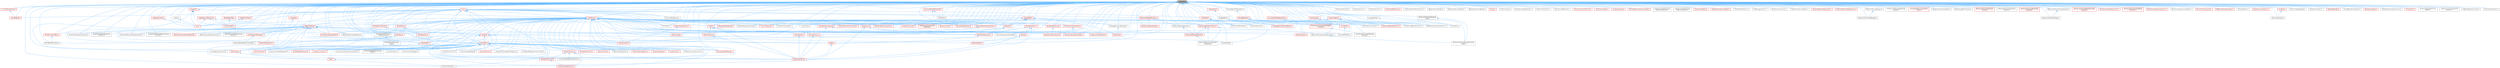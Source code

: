 digraph "UniquePtr.h"
{
 // INTERACTIVE_SVG=YES
 // LATEX_PDF_SIZE
  bgcolor="transparent";
  edge [fontname=Helvetica,fontsize=10,labelfontname=Helvetica,labelfontsize=10];
  node [fontname=Helvetica,fontsize=10,shape=box,height=0.2,width=0.4];
  Node1 [id="Node000001",label="UniquePtr.h",height=0.2,width=0.4,color="gray40", fillcolor="grey60", style="filled", fontcolor="black",tooltip=" "];
  Node1 -> Node2 [id="edge1_Node000001_Node000002",dir="back",color="steelblue1",style="solid",tooltip=" "];
  Node2 [id="Node000002",label="ActorElementDetailsInterface.h",height=0.2,width=0.4,color="grey40", fillcolor="white", style="filled",URL="$df/d38/ActorElementDetailsInterface_8h.html",tooltip=" "];
  Node1 -> Node3 [id="edge2_Node000001_Node000003",dir="back",color="steelblue1",style="solid",tooltip=" "];
  Node3 [id="Node000003",label="ActorElementEditorSelection\lInterface.h",height=0.2,width=0.4,color="grey40", fillcolor="white", style="filled",URL="$d0/d31/ActorElementEditorSelectionInterface_8h.html",tooltip=" "];
  Node1 -> Node4 [id="edge3_Node000001_Node000004",dir="back",color="steelblue1",style="solid",tooltip=" "];
  Node4 [id="Node000004",label="AllocationsProvider.h",height=0.2,width=0.4,color="grey40", fillcolor="white", style="filled",URL="$d5/d27/AllocationsProvider_8h.html",tooltip=" "];
  Node1 -> Node5 [id="edge4_Node000001_Node000005",dir="back",color="steelblue1",style="solid",tooltip=" "];
  Node5 [id="Node000005",label="AnalysisService.h",height=0.2,width=0.4,color="grey40", fillcolor="white", style="filled",URL="$d0/dde/AnalysisService_8h.html",tooltip=" "];
  Node1 -> Node6 [id="edge5_Node000001_Node000006",dir="back",color="steelblue1",style="solid",tooltip=" "];
  Node6 [id="Node000006",label="AnalyzerFactories.h",height=0.2,width=0.4,color="grey40", fillcolor="white", style="filled",URL="$dd/def/AnalyzerFactories_8h.html",tooltip=" "];
  Node1 -> Node7 [id="edge6_Node000001_Node000007",dir="back",color="steelblue1",style="solid",tooltip=" "];
  Node7 [id="Node000007",label="AnimBlueprintExtension\l_PropertyAccess.h",height=0.2,width=0.4,color="grey40", fillcolor="white", style="filled",URL="$d2/db8/AnimBlueprintExtension__PropertyAccess_8h.html",tooltip=" "];
  Node7 -> Node8 [id="edge7_Node000007_Node000008",dir="back",color="steelblue1",style="solid",tooltip=" "];
  Node8 [id="Node000008",label="AnimBlueprintExtension\l_Base.h",height=0.2,width=0.4,color="grey40", fillcolor="white", style="filled",URL="$d1/d73/AnimBlueprintExtension__Base_8h.html",tooltip=" "];
  Node1 -> Node9 [id="edge8_Node000001_Node000009",dir="back",color="steelblue1",style="solid",tooltip=" "];
  Node9 [id="Node000009",label="ArchiveStackTrace.h",height=0.2,width=0.4,color="grey40", fillcolor="white", style="filled",URL="$d9/d16/ArchiveStackTrace_8h.html",tooltip=" "];
  Node1 -> Node10 [id="edge9_Node000001_Node000010",dir="back",color="steelblue1",style="solid",tooltip=" "];
  Node10 [id="Node000010",label="AssetData.h",height=0.2,width=0.4,color="red", fillcolor="#FFF0F0", style="filled",URL="$d9/d19/AssetData_8h.html",tooltip=" "];
  Node10 -> Node11 [id="edge10_Node000010_Node000011",dir="back",color="steelblue1",style="solid",tooltip=" "];
  Node11 [id="Node000011",label="ActorDescContainer.h",height=0.2,width=0.4,color="red", fillcolor="#FFF0F0", style="filled",URL="$de/df0/ActorDescContainer_8h.html",tooltip=" "];
  Node10 -> Node35 [id="edge11_Node000010_Node000035",dir="back",color="steelblue1",style="solid",tooltip=" "];
  Node35 [id="Node000035",label="AnimAssetFindReplace.h",height=0.2,width=0.4,color="red", fillcolor="#FFF0F0", style="filled",URL="$d2/d3f/AnimAssetFindReplace_8h.html",tooltip=" "];
  Node10 -> Node39 [id="edge12_Node000010_Node000039",dir="back",color="steelblue1",style="solid",tooltip=" "];
  Node39 [id="Node000039",label="AnimationGraphSchema.h",height=0.2,width=0.4,color="red", fillcolor="#FFF0F0", style="filled",URL="$dc/d75/AnimationGraphSchema_8h.html",tooltip=" "];
  Node10 -> Node42 [id="edge13_Node000010_Node000042",dir="back",color="steelblue1",style="solid",tooltip=" "];
  Node42 [id="Node000042",label="AnimationStateMachineSchema.h",height=0.2,width=0.4,color="grey40", fillcolor="white", style="filled",URL="$d7/d8c/AnimationStateMachineSchema_8h.html",tooltip=" "];
  Node10 -> Node43 [id="edge14_Node000010_Node000043",dir="back",color="steelblue1",style="solid",tooltip=" "];
  Node43 [id="Node000043",label="AssetDataTagMapSerialization\lDetails.h",height=0.2,width=0.4,color="grey40", fillcolor="white", style="filled",URL="$d5/d67/AssetDataTagMapSerializationDetails_8h.html",tooltip=" "];
  Node10 -> Node44 [id="edge15_Node000010_Node000044",dir="back",color="steelblue1",style="solid",tooltip=" "];
  Node44 [id="Node000044",label="AssetDataToken.h",height=0.2,width=0.4,color="grey40", fillcolor="white", style="filled",URL="$d2/da5/AssetDataToken_8h.html",tooltip=" "];
  Node10 -> Node45 [id="edge16_Node000010_Node000045",dir="back",color="steelblue1",style="solid",tooltip=" "];
  Node45 [id="Node000045",label="AssetDragDropOp.h",height=0.2,width=0.4,color="red", fillcolor="#FFF0F0", style="filled",URL="$df/dda/AssetDragDropOp_8h.html",tooltip=" "];
  Node10 -> Node47 [id="edge17_Node000010_Node000047",dir="back",color="steelblue1",style="solid",tooltip=" "];
  Node47 [id="Node000047",label="AssetReferenceFixer.h",height=0.2,width=0.4,color="grey40", fillcolor="white", style="filled",URL="$dd/da4/AssetReferenceFixer_8h.html",tooltip=" "];
  Node10 -> Node48 [id="edge18_Node000010_Node000048",dir="back",color="steelblue1",style="solid",tooltip=" "];
  Node48 [id="Node000048",label="AssetRegistryGenerator.h",height=0.2,width=0.4,color="grey40", fillcolor="white", style="filled",URL="$df/dd1/AssetRegistryGenerator_8h.html",tooltip=" "];
  Node10 -> Node49 [id="edge19_Node000010_Node000049",dir="back",color="steelblue1",style="solid",tooltip=" "];
  Node49 [id="Node000049",label="AssetSelection.h",height=0.2,width=0.4,color="red", fillcolor="#FFF0F0", style="filled",URL="$d2/d2c/AssetSelection_8h.html",tooltip=" "];
  Node10 -> Node57 [id="edge20_Node000010_Node000057",dir="back",color="steelblue1",style="solid",tooltip=" "];
  Node57 [id="Node000057",label="AssetSourceFilenameCache.h",height=0.2,width=0.4,color="grey40", fillcolor="white", style="filled",URL="$dd/d16/AssetSourceFilenameCache_8h.html",tooltip=" "];
  Node10 -> Node58 [id="edge21_Node000010_Node000058",dir="back",color="steelblue1",style="solid",tooltip=" "];
  Node58 [id="Node000058",label="AssetThumbnail.h",height=0.2,width=0.4,color="red", fillcolor="#FFF0F0", style="filled",URL="$d7/d61/AssetThumbnail_8h.html",tooltip=" "];
  Node10 -> Node69 [id="edge22_Node000010_Node000069",dir="back",color="steelblue1",style="solid",tooltip=" "];
  Node69 [id="Node000069",label="AssetThumbnailWidget.h",height=0.2,width=0.4,color="grey40", fillcolor="white", style="filled",URL="$d8/d2a/AssetThumbnailWidget_8h.html",tooltip=" "];
  Node10 -> Node70 [id="edge23_Node000010_Node000070",dir="back",color="steelblue1",style="solid",tooltip=" "];
  Node70 [id="Node000070",label="AudioWidgetSubsystem.h",height=0.2,width=0.4,color="red", fillcolor="#FFF0F0", style="filled",URL="$de/d1b/AudioWidgetSubsystem_8h.html",tooltip=" "];
  Node10 -> Node72 [id="edge24_Node000010_Node000072",dir="back",color="steelblue1",style="solid",tooltip=" "];
  Node72 [id="Node000072",label="BlueprintActionDatabaseRegistrar.h",height=0.2,width=0.4,color="grey40", fillcolor="white", style="filled",URL="$d5/d5d/BlueprintActionDatabaseRegistrar_8h.html",tooltip=" "];
  Node10 -> Node73 [id="edge25_Node000010_Node000073",dir="back",color="steelblue1",style="solid",tooltip=" "];
  Node73 [id="Node000073",label="BlueprintAssetNodeSpawner.h",height=0.2,width=0.4,color="grey40", fillcolor="white", style="filled",URL="$d2/d56/BlueprintAssetNodeSpawner_8h.html",tooltip=" "];
  Node10 -> Node74 [id="edge26_Node000010_Node000074",dir="back",color="steelblue1",style="solid",tooltip=" "];
  Node74 [id="Node000074",label="CollectionDragDropOp.h",height=0.2,width=0.4,color="grey40", fillcolor="white", style="filled",URL="$d6/d23/CollectionDragDropOp_8h.html",tooltip=" "];
  Node10 -> Node75 [id="edge27_Node000010_Node000075",dir="back",color="steelblue1",style="solid",tooltip=" "];
  Node75 [id="Node000075",label="CompileAllBlueprintsCommandlet.h",height=0.2,width=0.4,color="grey40", fillcolor="white", style="filled",URL="$d4/d7d/CompileAllBlueprintsCommandlet_8h.html",tooltip=" "];
  Node10 -> Node76 [id="edge28_Node000010_Node000076",dir="back",color="steelblue1",style="solid",tooltip=" "];
  Node76 [id="Node000076",label="DataTableEditorUtils.h",height=0.2,width=0.4,color="red", fillcolor="#FFF0F0", style="filled",URL="$d6/d6f/DataTableEditorUtils_8h.html",tooltip=" "];
  Node10 -> Node78 [id="edge29_Node000010_Node000078",dir="back",color="steelblue1",style="solid",tooltip=" "];
  Node78 [id="Node000078",label="EdGraphSchema.h",height=0.2,width=0.4,color="red", fillcolor="#FFF0F0", style="filled",URL="$d2/dce/EdGraphSchema_8h.html",tooltip=" "];
  Node78 -> Node39 [id="edge30_Node000078_Node000039",dir="back",color="steelblue1",style="solid",tooltip=" "];
  Node78 -> Node42 [id="edge31_Node000078_Node000042",dir="back",color="steelblue1",style="solid",tooltip=" "];
  Node78 -> Node260 [id="edge32_Node000078_Node000260",dir="back",color="steelblue1",style="solid",tooltip=" "];
  Node260 [id="Node000260",label="EdGraphSchema_K2.h",height=0.2,width=0.4,color="red", fillcolor="#FFF0F0", style="filled",URL="$d0/dcf/EdGraphSchema__K2_8h.html",tooltip=" "];
  Node260 -> Node39 [id="edge33_Node000260_Node000039",dir="back",color="steelblue1",style="solid",tooltip=" "];
  Node78 -> Node135 [id="edge34_Node000078_Node000135",dir="back",color="steelblue1",style="solid",tooltip=" "];
  Node135 [id="Node000135",label="EngineSharedPCH.h",height=0.2,width=0.4,color="red", fillcolor="#FFF0F0", style="filled",URL="$dc/dbb/EngineSharedPCH_8h.html",tooltip=" "];
  Node10 -> Node260 [id="edge35_Node000010_Node000260",dir="back",color="steelblue1",style="solid",tooltip=" "];
  Node10 -> Node467 [id="edge36_Node000010_Node000467",dir="back",color="steelblue1",style="solid",tooltip=" "];
  Node467 [id="Node000467",label="Editor.h",height=0.2,width=0.4,color="red", fillcolor="#FFF0F0", style="filled",URL="$de/d6e/Editor_8h.html",tooltip=" "];
  Node467 -> Node579 [id="edge37_Node000467_Node000579",dir="back",color="steelblue1",style="solid",tooltip=" "];
  Node579 [id="Node000579",label="SubTrackEditorBase.h",height=0.2,width=0.4,color="grey40", fillcolor="white", style="filled",URL="$db/d33/SubTrackEditorBase_8h.html",tooltip=" "];
  Node10 -> Node621 [id="edge38_Node000010_Node000621",dir="back",color="steelblue1",style="solid",tooltip=" "];
  Node621 [id="Node000621",label="EditorAnimUtils.h",height=0.2,width=0.4,color="red", fillcolor="#FFF0F0", style="filled",URL="$d1/dd4/EditorAnimUtils_8h.html",tooltip=" "];
  Node10 -> Node622 [id="edge39_Node000010_Node000622",dir="back",color="steelblue1",style="solid",tooltip=" "];
  Node622 [id="Node000622",label="EditorAssetSubsystem.h",height=0.2,width=0.4,color="grey40", fillcolor="white", style="filled",URL="$df/d69/EditorAssetSubsystem_8h.html",tooltip=" "];
  Node10 -> Node623 [id="edge40_Node000010_Node000623",dir="back",color="steelblue1",style="solid",tooltip=" "];
  Node623 [id="Node000623",label="EditorEngine.h",height=0.2,width=0.4,color="red", fillcolor="#FFF0F0", style="filled",URL="$da/d0c/EditorEngine_8h.html",tooltip=" "];
  Node623 -> Node467 [id="edge41_Node000623_Node000467",dir="back",color="steelblue1",style="solid",tooltip=" "];
  Node10 -> Node135 [id="edge42_Node000010_Node000135",dir="back",color="steelblue1",style="solid",tooltip=" "];
  Node10 -> Node626 [id="edge43_Node000010_Node000626",dir="back",color="steelblue1",style="solid",tooltip=" "];
  Node626 [id="Node000626",label="ExternalAssetDependencyGatherer.h",height=0.2,width=0.4,color="grey40", fillcolor="white", style="filled",URL="$da/dbe/ExternalAssetDependencyGatherer_8h.html",tooltip=" "];
  Node10 -> Node635 [id="edge44_Node000010_Node000635",dir="back",color="steelblue1",style="solid",tooltip=" "];
  Node635 [id="Node000635",label="GameplayTagsManager.h",height=0.2,width=0.4,color="red", fillcolor="#FFF0F0", style="filled",URL="$d5/dc9/GameplayTagsManager_8h.html",tooltip=" "];
  Node1 -> Node48 [id="edge45_Node000001_Node000048",dir="back",color="steelblue1",style="solid",tooltip=" "];
  Node1 -> Node839 [id="edge46_Node000001_Node000839",dir="back",color="steelblue1",style="solid",tooltip=" "];
  Node839 [id="Node000839",label="AsyncTreeDifferences.h",height=0.2,width=0.4,color="red", fillcolor="#FFF0F0", style="filled",URL="$dd/d63/AsyncTreeDifferences_8h.html",tooltip=" "];
  Node1 -> Node843 [id="edge47_Node000001_Node000843",dir="back",color="steelblue1",style="solid",tooltip=" "];
  Node843 [id="Node000843",label="AutoCorrelationPitchDetector.h",height=0.2,width=0.4,color="grey40", fillcolor="white", style="filled",URL="$d8/d1a/AutoCorrelationPitchDetector_8h.html",tooltip=" "];
  Node1 -> Node844 [id="edge48_Node000001_Node000844",dir="back",color="steelblue1",style="solid",tooltip=" "];
  Node844 [id="Node000844",label="BlueprintAssetHandler.h",height=0.2,width=0.4,color="grey40", fillcolor="white", style="filled",URL="$d0/d84/BlueprintAssetHandler_8h.html",tooltip=" "];
  Node1 -> Node583 [id="edge49_Node000001_Node000583",dir="back",color="steelblue1",style="solid",tooltip=" "];
  Node583 [id="Node000583",label="BlueprintEditorModule.h",height=0.2,width=0.4,color="red", fillcolor="#FFF0F0", style="filled",URL="$df/d39/BlueprintEditorModule_8h.html",tooltip=" "];
  Node1 -> Node845 [id="edge50_Node000001_Node000845",dir="back",color="steelblue1",style="solid",tooltip=" "];
  Node845 [id="Node000845",label="BlueprintNamespaceHelper.h",height=0.2,width=0.4,color="grey40", fillcolor="white", style="filled",URL="$d8/d5c/BlueprintNamespaceHelper_8h.html",tooltip=" "];
  Node1 -> Node846 [id="edge51_Node000001_Node000846",dir="back",color="steelblue1",style="solid",tooltip=" "];
  Node846 [id="Node000846",label="BlueprintNamespaceRegistry.h",height=0.2,width=0.4,color="grey40", fillcolor="white", style="filled",URL="$dc/dc7/BlueprintNamespaceRegistry_8h.html",tooltip=" "];
  Node1 -> Node847 [id="edge52_Node000001_Node000847",dir="back",color="steelblue1",style="solid",tooltip=" "];
  Node847 [id="Node000847",label="BoolChannelCurveModel.h",height=0.2,width=0.4,color="grey40", fillcolor="white", style="filled",URL="$d0/d51/BoolChannelCurveModel_8h.html",tooltip=" "];
  Node1 -> Node848 [id="edge53_Node000001_Node000848",dir="back",color="steelblue1",style="solid",tooltip=" "];
  Node848 [id="Node000848",label="BulkData.h",height=0.2,width=0.4,color="red", fillcolor="#FFF0F0", style="filled",URL="$d4/d8e/BulkData_8h.html",tooltip=" "];
  Node848 -> Node1030 [id="edge54_Node000848_Node001030",dir="back",color="steelblue1",style="solid",tooltip=" "];
  Node1030 [id="Node001030",label="StaticMeshResources.h",height=0.2,width=0.4,color="red", fillcolor="#FFF0F0", style="filled",URL="$d0/db7/StaticMeshResources_8h.html",tooltip=" "];
  Node1030 -> Node1043 [id="edge55_Node001030_Node001043",dir="back",color="steelblue1",style="solid",tooltip=" "];
  Node1043 [id="Node001043",label="Model.h",height=0.2,width=0.4,color="red", fillcolor="#FFF0F0", style="filled",URL="$dd/d63/Public_2Model_8h.html",tooltip=" "];
  Node1043 -> Node135 [id="edge56_Node001043_Node000135",dir="back",color="steelblue1",style="solid",tooltip=" "];
  Node848 -> Node1166 [id="edge57_Node000848_Node001166",dir="back",color="steelblue1",style="solid",tooltip=" "];
  Node1166 [id="Node001166",label="TextureResource.h",height=0.2,width=0.4,color="red", fillcolor="#FFF0F0", style="filled",URL="$dd/df3/TextureResource_8h.html",tooltip=" "];
  Node1166 -> Node135 [id="edge58_Node001166_Node000135",dir="back",color="steelblue1",style="solid",tooltip=" "];
  Node1 -> Node1173 [id="edge59_Node000001_Node001173",dir="back",color="steelblue1",style="solid",tooltip=" "];
  Node1173 [id="Node001173",label="ByteChannelCurveModel.h",height=0.2,width=0.4,color="grey40", fillcolor="white", style="filled",URL="$d8/d3d/ByteChannelCurveModel_8h.html",tooltip=" "];
  Node1 -> Node1174 [id="edge60_Node000001_Node001174",dir="back",color="steelblue1",style="solid",tooltip=" "];
  Node1174 [id="Node001174",label="Change.h",height=0.2,width=0.4,color="red", fillcolor="#FFF0F0", style="filled",URL="$d2/d78/Change_8h.html",tooltip=" "];
  Node1 -> Node1318 [id="edge61_Node000001_Node001318",dir="back",color="steelblue1",style="solid",tooltip=" "];
  Node1318 [id="Node001318",label="ChannelModel.h",height=0.2,width=0.4,color="red", fillcolor="#FFF0F0", style="filled",URL="$de/d30/ChannelModel_8h.html",tooltip=" "];
  Node1 -> Node880 [id="edge62_Node000001_Node000880",dir="back",color="steelblue1",style="solid",tooltip=" "];
  Node880 [id="Node000880",label="ChaosCooking.h",height=0.2,width=0.4,color="grey40", fillcolor="white", style="filled",URL="$de/d88/ChaosCooking_8h.html",tooltip=" "];
  Node1 -> Node881 [id="edge63_Node000001_Node000881",dir="back",color="steelblue1",style="solid",tooltip=" "];
  Node881 [id="Node000881",label="ChaosDerivedDataReader.h",height=0.2,width=0.4,color="grey40", fillcolor="white", style="filled",URL="$de/d70/ChaosDerivedDataReader_8h.html",tooltip=" "];
  Node1 -> Node1320 [id="edge64_Node000001_Node001320",dir="back",color="steelblue1",style="solid",tooltip=" "];
  Node1320 [id="Node001320",label="ChaosInterfaceUtils.h",height=0.2,width=0.4,color="grey40", fillcolor="white", style="filled",URL="$d0/dff/ChaosInterfaceUtils_8h.html",tooltip=" "];
  Node1 -> Node1321 [id="edge65_Node000001_Node001321",dir="back",color="steelblue1",style="solid",tooltip=" "];
  Node1321 [id="Node001321",label="CollectionOutfitFacade.h",height=0.2,width=0.4,color="grey40", fillcolor="white", style="filled",URL="$dc/db2/CollectionOutfitFacade_8h.html",tooltip=" "];
  Node1 -> Node1322 [id="edge66_Node000001_Node001322",dir="back",color="steelblue1",style="solid",tooltip=" "];
  Node1322 [id="Node001322",label="CommonAnimationTrackEditor.h",height=0.2,width=0.4,color="grey40", fillcolor="white", style="filled",URL="$d9/d6e/CommonAnimationTrackEditor_8h.html",tooltip=" "];
  Node1 -> Node1323 [id="edge67_Node000001_Node001323",dir="back",color="steelblue1",style="solid",tooltip=" "];
  Node1323 [id="Node001323",label="ComponentElementDetailsInterface.h",height=0.2,width=0.4,color="grey40", fillcolor="white", style="filled",URL="$da/dbf/ComponentElementDetailsInterface_8h.html",tooltip=" "];
  Node1 -> Node1324 [id="edge68_Node000001_Node001324",dir="back",color="steelblue1",style="solid",tooltip=" "];
  Node1324 [id="Node001324",label="ComponentElementEditorSelection\lInterface.h",height=0.2,width=0.4,color="grey40", fillcolor="white", style="filled",URL="$d4/d06/ComponentElementEditorSelectionInterface_8h.html",tooltip=" "];
  Node1 -> Node1325 [id="edge69_Node000001_Node001325",dir="back",color="steelblue1",style="solid",tooltip=" "];
  Node1325 [id="Node001325",label="ConcurrentLinearAllocator.h",height=0.2,width=0.4,color="red", fillcolor="#FFF0F0", style="filled",URL="$d7/d84/ConcurrentLinearAllocator_8h.html",tooltip=" "];
  Node1 -> Node3534 [id="edge70_Node000001_Node003534",dir="back",color="steelblue1",style="solid",tooltip=" "];
  Node3534 [id="Node003534",label="ConstrainedMeshDeformer.h",height=0.2,width=0.4,color="red", fillcolor="#FFF0F0", style="filled",URL="$df/ddf/ConstrainedMeshDeformer_8h.html",tooltip=" "];
  Node1 -> Node3535 [id="edge71_Node000001_Node003535",dir="back",color="steelblue1",style="solid",tooltip=" "];
  Node3535 [id="Node003535",label="ConstrainedMeshSmoother.h",height=0.2,width=0.4,color="grey40", fillcolor="white", style="filled",URL="$d7/d9e/ConstrainedMeshSmoother_8h.html",tooltip=" "];
  Node1 -> Node3536 [id="edge72_Node000001_Node003536",dir="back",color="steelblue1",style="solid",tooltip=" "];
  Node3536 [id="Node003536",label="CookCommandlet.h",height=0.2,width=0.4,color="red", fillcolor="#FFF0F0", style="filled",URL="$d2/df7/CookCommandlet_8h.html",tooltip=" "];
  Node1 -> Node3537 [id="edge73_Node000001_Node003537",dir="back",color="steelblue1",style="solid",tooltip=" "];
  Node3537 [id="Node003537",label="CookDependency.h",height=0.2,width=0.4,color="red", fillcolor="#FFF0F0", style="filled",URL="$de/d82/CookDependency_8h.html",tooltip=" "];
  Node1 -> Node3543 [id="edge74_Node000001_Node003543",dir="back",color="steelblue1",style="solid",tooltip=" "];
  Node3543 [id="Node003543",label="CookOnTheFlyServer.h",height=0.2,width=0.4,color="red", fillcolor="#FFF0F0", style="filled",URL="$dc/dca/CookOnTheFlyServer_8h.html",tooltip=" "];
  Node1 -> Node1241 [id="edge75_Node000001_Node001241",dir="back",color="steelblue1",style="solid",tooltip=" "];
  Node1241 [id="Node001241",label="Core.h",height=0.2,width=0.4,color="red", fillcolor="#FFF0F0", style="filled",URL="$d6/dd7/Core_8h.html",tooltip=" "];
  Node1 -> Node3544 [id="edge76_Node000001_Node003544",dir="back",color="steelblue1",style="solid",tooltip=" "];
  Node3544 [id="Node003544",label="CoreMinimal.h",height=0.2,width=0.4,color="red", fillcolor="#FFF0F0", style="filled",URL="$d7/d67/CoreMinimal_8h.html",tooltip=" "];
  Node3544 -> Node11 [id="edge77_Node003544_Node000011",dir="back",color="steelblue1",style="solid",tooltip=" "];
  Node3544 -> Node35 [id="edge78_Node003544_Node000035",dir="back",color="steelblue1",style="solid",tooltip=" "];
  Node3544 -> Node8 [id="edge79_Node003544_Node000008",dir="back",color="steelblue1",style="solid",tooltip=" "];
  Node3544 -> Node7 [id="edge80_Node003544_Node000007",dir="back",color="steelblue1",style="solid",tooltip=" "];
  Node3544 -> Node39 [id="edge81_Node003544_Node000039",dir="back",color="steelblue1",style="solid",tooltip=" "];
  Node3544 -> Node42 [id="edge82_Node003544_Node000042",dir="back",color="steelblue1",style="solid",tooltip=" "];
  Node3544 -> Node45 [id="edge83_Node003544_Node000045",dir="back",color="steelblue1",style="solid",tooltip=" "];
  Node3544 -> Node49 [id="edge84_Node003544_Node000049",dir="back",color="steelblue1",style="solid",tooltip=" "];
  Node3544 -> Node57 [id="edge85_Node003544_Node000057",dir="back",color="steelblue1",style="solid",tooltip=" "];
  Node3544 -> Node58 [id="edge86_Node003544_Node000058",dir="back",color="steelblue1",style="solid",tooltip=" "];
  Node3544 -> Node70 [id="edge87_Node003544_Node000070",dir="back",color="steelblue1",style="solid",tooltip=" "];
  Node3544 -> Node72 [id="edge88_Node003544_Node000072",dir="back",color="steelblue1",style="solid",tooltip=" "];
  Node3544 -> Node73 [id="edge89_Node003544_Node000073",dir="back",color="steelblue1",style="solid",tooltip=" "];
  Node3544 -> Node583 [id="edge90_Node003544_Node000583",dir="back",color="steelblue1",style="solid",tooltip=" "];
  Node3544 -> Node845 [id="edge91_Node003544_Node000845",dir="back",color="steelblue1",style="solid",tooltip=" "];
  Node3544 -> Node846 [id="edge92_Node003544_Node000846",dir="back",color="steelblue1",style="solid",tooltip=" "];
  Node3544 -> Node848 [id="edge93_Node003544_Node000848",dir="back",color="steelblue1",style="solid",tooltip=" "];
  Node3544 -> Node74 [id="edge94_Node003544_Node000074",dir="back",color="steelblue1",style="solid",tooltip=" "];
  Node3544 -> Node75 [id="edge95_Node003544_Node000075",dir="back",color="steelblue1",style="solid",tooltip=" "];
  Node3544 -> Node3534 [id="edge96_Node003544_Node003534",dir="back",color="steelblue1",style="solid",tooltip=" "];
  Node3544 -> Node3535 [id="edge97_Node003544_Node003535",dir="back",color="steelblue1",style="solid",tooltip=" "];
  Node3544 -> Node1241 [id="edge98_Node003544_Node001241",dir="back",color="steelblue1",style="solid",tooltip=" "];
  Node3544 -> Node2388 [id="edge99_Node003544_Node002388",dir="back",color="steelblue1",style="solid",tooltip=" "];
  Node2388 [id="Node002388",label="CoreSharedPCH.h",height=0.2,width=0.4,color="red", fillcolor="#FFF0F0", style="filled",URL="$d8/de5/CoreSharedPCH_8h.html",tooltip=" "];
  Node3544 -> Node4610 [id="edge100_Node003544_Node004610",dir="back",color="steelblue1",style="solid",tooltip=" "];
  Node4610 [id="Node004610",label="CoroLocalVariable.h",height=0.2,width=0.4,color="red", fillcolor="#FFF0F0", style="filled",URL="$d1/de5/CoroLocalVariable_8h.html",tooltip=" "];
  Node3544 -> Node76 [id="edge101_Node003544_Node000076",dir="back",color="steelblue1",style="solid",tooltip=" "];
  Node3544 -> Node78 [id="edge102_Node003544_Node000078",dir="back",color="steelblue1",style="solid",tooltip=" "];
  Node3544 -> Node260 [id="edge103_Node003544_Node000260",dir="back",color="steelblue1",style="solid",tooltip=" "];
  Node3544 -> Node467 [id="edge104_Node003544_Node000467",dir="back",color="steelblue1",style="solid",tooltip=" "];
  Node3544 -> Node621 [id="edge105_Node003544_Node000621",dir="back",color="steelblue1",style="solid",tooltip=" "];
  Node3544 -> Node622 [id="edge106_Node003544_Node000622",dir="back",color="steelblue1",style="solid",tooltip=" "];
  Node3544 -> Node623 [id="edge107_Node003544_Node000623",dir="back",color="steelblue1",style="solid",tooltip=" "];
  Node3544 -> Node4031 [id="edge108_Node003544_Node004031",dir="back",color="steelblue1",style="solid",tooltip=" "];
  Node4031 [id="Node004031",label="FindInBlueprintManager.h",height=0.2,width=0.4,color="red", fillcolor="#FFF0F0", style="filled",URL="$db/d3b/FindInBlueprintManager_8h.html",tooltip=" "];
  Node4031 -> Node4032 [id="edge109_Node004031_Node004032",dir="back",color="steelblue1",style="solid",tooltip=" "];
  Node4032 [id="Node004032",label="ReplaceNodeReferencesHelper.h",height=0.2,width=0.4,color="grey40", fillcolor="white", style="filled",URL="$de/d84/ReplaceNodeReferencesHelper_8h.html",tooltip=" "];
  Node3544 -> Node5267 [id="edge110_Node003544_Node005267",dir="back",color="steelblue1",style="solid",tooltip=" "];
  Node5267 [id="Node005267",label="FleshCollectionUtility.h",height=0.2,width=0.4,color="grey40", fillcolor="white", style="filled",URL="$d4/d53/FleshCollectionUtility_8h.html",tooltip=" "];
  Node3544 -> Node635 [id="edge111_Node003544_Node000635",dir="back",color="steelblue1",style="solid",tooltip=" "];
  Node3544 -> Node2749 [id="edge112_Node003544_Node002749",dir="back",color="steelblue1",style="solid",tooltip=" "];
  Node2749 [id="Node002749",label="GlobalShader.h",height=0.2,width=0.4,color="red", fillcolor="#FFF0F0", style="filled",URL="$db/de3/GlobalShader_8h.html",tooltip=" "];
  Node2749 -> Node135 [id="edge113_Node002749_Node000135",dir="back",color="steelblue1",style="solid",tooltip=" "];
  Node3544 -> Node3316 [id="edge114_Node003544_Node003316",dir="back",color="steelblue1",style="solid",tooltip=" "];
  Node3316 [id="Node003316",label="ISequencer.h",height=0.2,width=0.4,color="red", fillcolor="#FFF0F0", style="filled",URL="$d7/d1d/ISequencer_8h.html",tooltip=" "];
  Node3316 -> Node1322 [id="edge115_Node003316_Node001322",dir="back",color="steelblue1",style="solid",tooltip=" "];
  Node3316 -> Node3324 [id="edge116_Node003316_Node003324",dir="back",color="steelblue1",style="solid",tooltip=" "];
  Node3324 [id="Node003324",label="SequencerChannelTraits.h",height=0.2,width=0.4,color="red", fillcolor="#FFF0F0", style="filled",URL="$d6/db9/SequencerChannelTraits_8h.html",tooltip=" "];
  Node3316 -> Node579 [id="edge117_Node003316_Node000579",dir="back",color="steelblue1",style="solid",tooltip=" "];
  Node3544 -> Node2758 [id="edge118_Node003544_Node002758",dir="back",color="steelblue1",style="solid",tooltip=" "];
  Node2758 [id="Node002758",label="InteractiveTool.h",height=0.2,width=0.4,color="red", fillcolor="#FFF0F0", style="filled",URL="$d5/d55/InteractiveTool_8h.html",tooltip=" "];
  Node3544 -> Node5417 [id="edge119_Node003544_Node005417",dir="back",color="steelblue1",style="solid",tooltip=" "];
  Node5417 [id="Node005417",label="LinkerLoad.h",height=0.2,width=0.4,color="red", fillcolor="#FFF0F0", style="filled",URL="$d7/def/LinkerLoad_8h.html",tooltip=" "];
  Node3544 -> Node6145 [id="edge120_Node003544_Node006145",dir="back",color="steelblue1",style="solid",tooltip=" "];
  Node6145 [id="Node006145",label="LinkerSave.h",height=0.2,width=0.4,color="grey40", fillcolor="white", style="filled",URL="$d5/d31/LinkerSave_8h.html",tooltip=" "];
  Node3544 -> Node5819 [id="edge121_Node003544_Node005819",dir="back",color="steelblue1",style="solid",tooltip=" "];
  Node5819 [id="Node005819",label="LiveLinkLog.h",height=0.2,width=0.4,color="grey40", fillcolor="white", style="filled",URL="$d4/d26/LiveLinkLog_8h.html",tooltip=" "];
  Node3544 -> Node2830 [id="edge122_Node003544_Node002830",dir="back",color="steelblue1",style="solid",tooltip=" "];
  Node2830 [id="Node002830",label="Material.h",height=0.2,width=0.4,color="red", fillcolor="#FFF0F0", style="filled",URL="$df/d12/Material_8h.html",tooltip=" "];
  Node2830 -> Node135 [id="edge123_Node002830_Node000135",dir="back",color="steelblue1",style="solid",tooltip=" "];
  Node2830 -> Node2834 [id="edge124_Node002830_Node002834",dir="back",color="steelblue1",style="solid",tooltip=" "];
  Node2834 [id="Node002834",label="MaterialGraph.h",height=0.2,width=0.4,color="red", fillcolor="#FFF0F0", style="filled",URL="$dd/d8d/MaterialGraph_8h.html",tooltip=" "];
  Node3544 -> Node2834 [id="edge125_Node003544_Node002834",dir="back",color="steelblue1",style="solid",tooltip=" "];
  Node3544 -> Node2812 [id="edge126_Node003544_Node002812",dir="back",color="steelblue1",style="solid",tooltip=" "];
  Node2812 [id="Node002812",label="MaterialInterface.h",height=0.2,width=0.4,color="red", fillcolor="#FFF0F0", style="filled",URL="$de/daa/MaterialInterface_8h.html",tooltip=" "];
  Node2812 -> Node135 [id="edge127_Node002812_Node000135",dir="back",color="steelblue1",style="solid",tooltip=" "];
  Node2812 -> Node2830 [id="edge128_Node002812_Node002830",dir="back",color="steelblue1",style="solid",tooltip=" "];
  Node2812 -> Node1030 [id="edge129_Node002812_Node001030",dir="back",color="steelblue1",style="solid",tooltip=" "];
  Node3544 -> Node3387 [id="edge130_Node003544_Node003387",dir="back",color="steelblue1",style="solid",tooltip=" "];
  Node3387 [id="Node003387",label="MaterialParameterCollection.h",height=0.2,width=0.4,color="red", fillcolor="#FFF0F0", style="filled",URL="$dc/dc0/MaterialParameterCollection_8h.html",tooltip=" "];
  Node3544 -> Node2617 [id="edge131_Node003544_Node002617",dir="back",color="steelblue1",style="solid",tooltip=" "];
  Node2617 [id="Node002617",label="MaterialShared.h",height=0.2,width=0.4,color="red", fillcolor="#FFF0F0", style="filled",URL="$d7/d0b/MaterialShared_8h.html",tooltip=" "];
  Node2617 -> Node135 [id="edge132_Node002617_Node000135",dir="back",color="steelblue1",style="solid",tooltip=" "];
  Node3544 -> Node3925 [id="edge133_Node003544_Node003925",dir="back",color="steelblue1",style="solid",tooltip=" "];
  Node3925 [id="Node003925",label="MeshAttributeArray.h",height=0.2,width=0.4,color="red", fillcolor="#FFF0F0", style="filled",URL="$dd/dcf/MeshAttributeArray_8h.html",tooltip=" "];
  Node3925 -> Node3944 [id="edge134_Node003925_Node003944",dir="back",color="steelblue1",style="solid",tooltip=" "];
  Node3944 [id="Node003944",label="MeshElementContainer.h",height=0.2,width=0.4,color="red", fillcolor="#FFF0F0", style="filled",URL="$d1/dfa/MeshElementContainer_8h.html",tooltip=" "];
  Node3544 -> Node1287 [id="edge135_Node003544_Node001287",dir="back",color="steelblue1",style="solid",tooltip=" "];
  Node1287 [id="Node001287",label="MeshChange.h",height=0.2,width=0.4,color="red", fillcolor="#FFF0F0", style="filled",URL="$de/d27/MeshChange_8h.html",tooltip=" "];
  Node3544 -> Node3944 [id="edge136_Node003544_Node003944",dir="back",color="steelblue1",style="solid",tooltip=" "];
  Node3544 -> Node4567 [id="edge137_Node003544_Node004567",dir="back",color="steelblue1",style="solid",tooltip=" "];
  Node4567 [id="Node004567",label="MeshParameterizationSolvers.h",height=0.2,width=0.4,color="grey40", fillcolor="white", style="filled",URL="$d0/d92/MeshParameterizationSolvers_8h.html",tooltip=" "];
  Node3544 -> Node6715 [id="edge138_Node003544_Node006715",dir="back",color="steelblue1",style="solid",tooltip=" "];
  Node6715 [id="Node006715",label="MeshRenderDecomposition.h",height=0.2,width=0.4,color="red", fillcolor="#FFF0F0", style="filled",URL="$d4/d37/MeshRenderDecomposition_8h.html",tooltip=" "];
  Node3544 -> Node1043 [id="edge139_Node003544_Node001043",dir="back",color="steelblue1",style="solid",tooltip=" "];
  Node3544 -> Node5772 [id="edge140_Node003544_Node005772",dir="back",color="steelblue1",style="solid",tooltip=" "];
  Node5772 [id="Node005772",label="MovieSceneEvaluationState.h",height=0.2,width=0.4,color="red", fillcolor="#FFF0F0", style="filled",URL="$d4/d20/MovieSceneEvaluationState_8h.html",tooltip=" "];
  Node3544 -> Node6833 [id="edge141_Node003544_Node006833",dir="back",color="steelblue1",style="solid",tooltip=" "];
  Node6833 [id="Node006833",label="MovieSceneSignedObject.h",height=0.2,width=0.4,color="red", fillcolor="#FFF0F0", style="filled",URL="$d1/de8/MovieSceneSignedObject_8h.html",tooltip=" "];
  Node3544 -> Node6887 [id="edge142_Node003544_Node006887",dir="back",color="steelblue1",style="solid",tooltip=" "];
  Node6887 [id="Node006887",label="Package.h",height=0.2,width=0.4,color="red", fillcolor="#FFF0F0", style="filled",URL="$dd/d79/Package_8h.html",tooltip=" "];
  Node6887 -> Node10 [id="edge143_Node006887_Node000010",dir="back",color="steelblue1",style="solid",tooltip=" "];
  Node6887 -> Node3543 [id="edge144_Node006887_Node003543",dir="back",color="steelblue1",style="solid",tooltip=" "];
  Node6887 -> Node2758 [id="edge145_Node006887_Node002758",dir="back",color="steelblue1",style="solid",tooltip=" "];
  Node6887 -> Node3379 [id="edge146_Node006887_Node003379",dir="back",color="steelblue1",style="solid",tooltip=" "];
  Node3379 [id="Node003379",label="SavePackage.h",height=0.2,width=0.4,color="grey40", fillcolor="white", style="filled",URL="$d7/d0a/SavePackage_8h.html",tooltip=" "];
  Node6887 -> Node1249 [id="edge147_Node006887_Node001249",dir="back",color="steelblue1",style="solid",tooltip=" "];
  Node1249 [id="Node001249",label="StateTargets.h",height=0.2,width=0.4,color="red", fillcolor="#FFF0F0", style="filled",URL="$de/d0d/StateTargets_8h.html",tooltip=" "];
  Node1249 -> Node1254 [id="edge148_Node001249_Node001254",dir="back",color="steelblue1",style="solid",tooltip=" "];
  Node1254 [id="Node001254",label="TransformProxy.h",height=0.2,width=0.4,color="red", fillcolor="#FFF0F0", style="filled",URL="$dc/d4e/TransformProxy_8h.html",tooltip=" "];
  Node3544 -> Node6076 [id="edge149_Node003544_Node006076",dir="back",color="steelblue1",style="solid",tooltip=" "];
  Node6076 [id="Node006076",label="PersistentEvaluationData.h",height=0.2,width=0.4,color="red", fillcolor="#FFF0F0", style="filled",URL="$d2/d9b/PersistentEvaluationData_8h.html",tooltip=" "];
  Node6076 -> Node5772 [id="edge150_Node006076_Node005772",dir="back",color="steelblue1",style="solid",tooltip=" "];
  Node3544 -> Node5780 [id="edge151_Node003544_Node005780",dir="back",color="steelblue1",style="solid",tooltip=" "];
  Node5780 [id="Node005780",label="PropertyAccessUtil.h",height=0.2,width=0.4,color="red", fillcolor="#FFF0F0", style="filled",URL="$dd/d5d/PropertyAccessUtil_8h.html",tooltip=" "];
  Node3544 -> Node6985 [id="edge152_Node003544_Node006985",dir="back",color="steelblue1",style="solid",tooltip=" "];
  Node6985 [id="Node006985",label="PropertyLocalizationData\lGathering.h",height=0.2,width=0.4,color="red", fillcolor="#FFF0F0", style="filled",URL="$d7/d2c/PropertyLocalizationDataGathering_8h.html",tooltip=" "];
  Node3544 -> Node6146 [id="edge153_Node003544_Node006146",dir="back",color="steelblue1",style="solid",tooltip=" "];
  Node6146 [id="Node006146",label="RedirectCollector.h",height=0.2,width=0.4,color="red", fillcolor="#FFF0F0", style="filled",URL="$d2/d51/RedirectCollector_8h.html",tooltip=" "];
  Node3544 -> Node4032 [id="edge154_Node003544_Node004032",dir="back",color="steelblue1",style="solid",tooltip=" "];
  Node3544 -> Node1883 [id="edge155_Node003544_Node001883",dir="back",color="steelblue1",style="solid",tooltip=" "];
  Node1883 [id="Node001883",label="SDesignSurface.h",height=0.2,width=0.4,color="red", fillcolor="#FFF0F0", style="filled",URL="$d0/d2a/SDesignSurface_8h.html",tooltip=" "];
  Node3544 -> Node1880 [id="edge156_Node003544_Node001880",dir="back",color="steelblue1",style="solid",tooltip=" "];
  Node1880 [id="Node001880",label="SNodePanel.h",height=0.2,width=0.4,color="red", fillcolor="#FFF0F0", style="filled",URL="$da/db1/SNodePanel_8h.html",tooltip=" "];
  Node1880 -> Node1883 [id="edge157_Node001880_Node001883",dir="back",color="steelblue1",style="solid",tooltip=" "];
  Node3544 -> Node91 [id="edge158_Node003544_Node000091",dir="back",color="steelblue1",style="solid",tooltip=" "];
  Node91 [id="Node000091",label="SSCSEditor.h",height=0.2,width=0.4,color="grey40", fillcolor="white", style="filled",URL="$d0/d2e/SSCSEditor_8h.html",tooltip=" "];
  Node3544 -> Node2746 [id="edge159_Node003544_Node002746",dir="back",color="steelblue1",style="solid",tooltip=" "];
  Node2746 [id="Node002746",label="Shader.h",height=0.2,width=0.4,color="red", fillcolor="#FFF0F0", style="filled",URL="$d2/dac/Shader_8h.html",tooltip=" "];
  Node2746 -> Node135 [id="edge160_Node002746_Node000135",dir="back",color="steelblue1",style="solid",tooltip=" "];
  Node2746 -> Node2749 [id="edge161_Node002746_Node002749",dir="back",color="steelblue1",style="solid",tooltip=" "];
  Node2746 -> Node2758 [id="edge162_Node002746_Node002758",dir="back",color="steelblue1",style="solid",tooltip=" "];
  Node2746 -> Node2617 [id="edge163_Node002746_Node002617",dir="back",color="steelblue1",style="solid",tooltip=" "];
  Node2746 -> Node2856 [id="edge164_Node002746_Node002856",dir="back",color="steelblue1",style="solid",tooltip=" "];
  Node2856 [id="Node002856",label="ShaderCompiler.h",height=0.2,width=0.4,color="red", fillcolor="#FFF0F0", style="filled",URL="$d4/de9/ShaderCompiler_8h.html",tooltip=" "];
  Node3544 -> Node7079 [id="edge165_Node003544_Node007079",dir="back",color="steelblue1",style="solid",tooltip=" "];
  Node7079 [id="Node007079",label="SharedViewModelData.h",height=0.2,width=0.4,color="red", fillcolor="#FFF0F0", style="filled",URL="$da/df4/SharedViewModelData_8h.html",tooltip=" "];
  Node3544 -> Node1249 [id="edge166_Node003544_Node001249",dir="back",color="steelblue1",style="solid",tooltip=" "];
  Node3544 -> Node1073 [id="edge167_Node003544_Node001073",dir="back",color="steelblue1",style="solid",tooltip=" "];
  Node1073 [id="Node001073",label="StaticMesh.h",height=0.2,width=0.4,color="red", fillcolor="#FFF0F0", style="filled",URL="$dc/d8f/StaticMesh_8h.html",tooltip=" "];
  Node1073 -> Node467 [id="edge168_Node001073_Node000467",dir="back",color="steelblue1",style="solid",tooltip=" "];
  Node1073 -> Node135 [id="edge169_Node001073_Node000135",dir="back",color="steelblue1",style="solid",tooltip=" "];
  Node3544 -> Node1671 [id="edge170_Node003544_Node001671",dir="back",color="steelblue1",style="solid",tooltip=" "];
  Node1671 [id="Node001671",label="StaticMeshComponent.h",height=0.2,width=0.4,color="red", fillcolor="#FFF0F0", style="filled",URL="$da/daf/StaticMeshComponent_8h.html",tooltip=" "];
  Node1671 -> Node135 [id="edge171_Node001671_Node000135",dir="back",color="steelblue1",style="solid",tooltip=" "];
  Node1671 -> Node1030 [id="edge172_Node001671_Node001030",dir="back",color="steelblue1",style="solid",tooltip=" "];
  Node3544 -> Node1030 [id="edge173_Node003544_Node001030",dir="back",color="steelblue1",style="solid",tooltip=" "];
  Node3544 -> Node579 [id="edge174_Node003544_Node000579",dir="back",color="steelblue1",style="solid",tooltip=" "];
  Node3544 -> Node1166 [id="edge175_Node003544_Node001166",dir="back",color="steelblue1",style="solid",tooltip=" "];
  Node3544 -> Node4455 [id="edge176_Node003544_Node004455",dir="back",color="steelblue1",style="solid",tooltip=" "];
  Node4455 [id="Node004455",label="ToolContextInterfaces.h",height=0.2,width=0.4,color="red", fillcolor="#FFF0F0", style="filled",URL="$dd/d61/ToolContextInterfaces_8h.html",tooltip=" "];
  Node4455 -> Node2758 [id="edge177_Node004455_Node002758",dir="back",color="steelblue1",style="solid",tooltip=" "];
  Node3544 -> Node1254 [id="edge178_Node003544_Node001254",dir="back",color="steelblue1",style="solid",tooltip=" "];
  Node3544 -> Node6332 [id="edge179_Node003544_Node006332",dir="back",color="steelblue1",style="solid",tooltip=" "];
  Node6332 [id="Node006332",label="WorldPartitionHandle.h",height=0.2,width=0.4,color="red", fillcolor="#FFF0F0", style="filled",URL="$dd/da4/WorldPartitionHandle_8h.html",tooltip=" "];
  Node6332 -> Node11 [id="edge180_Node006332_Node000011",dir="back",color="steelblue1",style="solid",tooltip=" "];
  Node1 -> Node2388 [id="edge181_Node000001_Node002388",dir="back",color="steelblue1",style="solid",tooltip=" "];
  Node1 -> Node4610 [id="edge182_Node000001_Node004610",dir="back",color="steelblue1",style="solid",tooltip=" "];
  Node1 -> Node7369 [id="edge183_Node000001_Node007369",dir="back",color="steelblue1",style="solid",tooltip=" "];
  Node7369 [id="Node007369",label="CsvProfiler.h",height=0.2,width=0.4,color="red", fillcolor="#FFF0F0", style="filled",URL="$d1/d9f/CsvProfiler_8h.html",tooltip=" "];
  Node7369 -> Node4031 [id="edge184_Node007369_Node004031",dir="back",color="steelblue1",style="solid",tooltip=" "];
  Node1 -> Node7374 [id="edge185_Node000001_Node007374",dir="back",color="steelblue1",style="solid",tooltip=" "];
  Node7374 [id="Node007374",label="Culture.h",height=0.2,width=0.4,color="grey40", fillcolor="white", style="filled",URL="$df/d29/Culture_8h.html",tooltip=" "];
  Node7374 -> Node1241 [id="edge186_Node007374_Node001241",dir="back",color="steelblue1",style="solid",tooltip=" "];
  Node1 -> Node1223 [id="edge187_Node000001_Node001223",dir="back",color="steelblue1",style="solid",tooltip=" "];
  Node1223 [id="Node001223",label="CurveEditor.h",height=0.2,width=0.4,color="red", fillcolor="#FFF0F0", style="filled",URL="$d1/d27/CurveEditor_8h.html",tooltip=" "];
  Node1223 -> Node1232 [id="edge188_Node001223_Node001232",dir="back",color="steelblue1",style="solid",tooltip=" "];
  Node1232 [id="Node001232",label="SCurveEditorPanel.h",height=0.2,width=0.4,color="grey40", fillcolor="white", style="filled",URL="$db/d60/SCurveEditorPanel_8h.html",tooltip=" "];
  Node1 -> Node5419 [id="edge189_Node000001_Node005419",dir="back",color="steelblue1",style="solid",tooltip=" "];
  Node5419 [id="Node005419",label="CurveModel.h",height=0.2,width=0.4,color="red", fillcolor="#FFF0F0", style="filled",URL="$de/d1c/CurveModel_8h.html",tooltip=" "];
  Node5419 -> Node1223 [id="edge190_Node005419_Node001223",dir="back",color="steelblue1",style="solid",tooltip=" "];
  Node5419 -> Node5423 [id="edge191_Node005419_Node005423",dir="back",color="steelblue1",style="solid",tooltip=" "];
  Node5423 [id="Node005423",label="RichCurveEditorModel.h",height=0.2,width=0.4,color="grey40", fillcolor="white", style="filled",URL="$d9/d48/RichCurveEditorModel_8h.html",tooltip=" "];
  Node1 -> Node4378 [id="edge192_Node000001_Node004378",dir="back",color="steelblue1",style="solid",tooltip=" "];
  Node4378 [id="Node004378",label="DerivedDataCacheCommandlet.h",height=0.2,width=0.4,color="red", fillcolor="#FFF0F0", style="filled",URL="$d6/dfc/DerivedDataCacheCommandlet_8h.html",tooltip=" "];
  Node1 -> Node4382 [id="edge193_Node000001_Node004382",dir="back",color="steelblue1",style="solid",tooltip=" "];
  Node4382 [id="Node004382",label="DiffCookCommandlet.h",height=0.2,width=0.4,color="grey40", fillcolor="white", style="filled",URL="$d9/d77/DiffCookCommandlet_8h.html",tooltip=" "];
  Node1 -> Node7375 [id="edge194_Node000001_Node007375",dir="back",color="steelblue1",style="solid",tooltip=" "];
  Node7375 [id="Node007375",label="DirectoryTree.h",height=0.2,width=0.4,color="red", fillcolor="#FFF0F0", style="filled",URL="$de/d6a/DirectoryTree_8h.html",tooltip=" "];
  Node7375 -> Node4382 [id="edge195_Node007375_Node004382",dir="back",color="steelblue1",style="solid",tooltip=" "];
  Node1 -> Node7377 [id="edge196_Node000001_Node007377",dir="back",color="steelblue1",style="solid",tooltip=" "];
  Node7377 [id="Node007377",label="DisplayClusterFillDerived\lDataCacheModule.h",height=0.2,width=0.4,color="grey40", fillcolor="white", style="filled",URL="$d2/d06/DisplayClusterFillDerivedDataCacheModule_8h.html",tooltip=" "];
  Node1 -> Node7378 [id="edge197_Node000001_Node007378",dir="back",color="steelblue1",style="solid",tooltip=" "];
  Node7378 [id="Node007378",label="DisplayClusterFillDerived\lDataCacheWorker.h",height=0.2,width=0.4,color="grey40", fillcolor="white", style="filled",URL="$df/d16/DisplayClusterFillDerivedDataCacheWorker_8h.html",tooltip=" "];
  Node1 -> Node1033 [id="edge198_Node000001_Node001033",dir="back",color="steelblue1",style="solid",tooltip=" "];
  Node1033 [id="Node001033",label="DistanceFieldAtlas.h",height=0.2,width=0.4,color="red", fillcolor="#FFF0F0", style="filled",URL="$df/def/DistanceFieldAtlas_8h.html",tooltip=" "];
  Node1 -> Node5317 [id="edge199_Node000001_Node005317",dir="back",color="steelblue1",style="solid",tooltip=" "];
  Node5317 [id="Node005317",label="DoubleChannelCurveModel.h",height=0.2,width=0.4,color="red", fillcolor="#FFF0F0", style="filled",URL="$d1/d5b/DoubleChannelCurveModel_8h.html",tooltip=" "];
  Node1 -> Node4926 [id="edge200_Node000001_Node004926",dir="back",color="steelblue1",style="solid",tooltip=" "];
  Node4926 [id="Node004926",label="DynamicMesh3.h",height=0.2,width=0.4,color="red", fillcolor="#FFF0F0", style="filled",URL="$d5/d34/DynamicMesh3_8h.html",tooltip=" "];
  Node4926 -> Node3534 [id="edge201_Node004926_Node003534",dir="back",color="steelblue1",style="solid",tooltip=" "];
  Node4926 -> Node3535 [id="edge202_Node004926_Node003535",dir="back",color="steelblue1",style="solid",tooltip=" "];
  Node4926 -> Node4930 [id="edge203_Node004926_Node004930",dir="back",color="steelblue1",style="solid",tooltip=" "];
  Node4930 [id="Node004930",label="DynamicMeshChangeTracker.h",height=0.2,width=0.4,color="red", fillcolor="#FFF0F0", style="filled",URL="$dd/df0/DynamicMeshChangeTracker_8h.html",tooltip=" "];
  Node4930 -> Node1287 [id="edge204_Node004930_Node001287",dir="back",color="steelblue1",style="solid",tooltip=" "];
  Node4926 -> Node4567 [id="edge205_Node004926_Node004567",dir="back",color="steelblue1",style="solid",tooltip=" "];
  Node1 -> Node4929 [id="edge206_Node000001_Node004929",dir="back",color="steelblue1",style="solid",tooltip=" "];
  Node4929 [id="Node004929",label="DynamicMeshAttributeSet.h",height=0.2,width=0.4,color="red", fillcolor="#FFF0F0", style="filled",URL="$d1/d88/DynamicMeshAttributeSet_8h.html",tooltip=" "];
  Node4929 -> Node4930 [id="edge207_Node004929_Node004930",dir="back",color="steelblue1",style="solid",tooltip=" "];
  Node4929 -> Node4962 [id="edge208_Node004929_Node004962",dir="back",color="steelblue1",style="solid",tooltip=" "];
  Node4962 [id="Node004962",label="UVTransfer.h",height=0.2,width=0.4,color="grey40", fillcolor="white", style="filled",URL="$db/d21/UVTransfer_8h.html",tooltip=" "];
  Node1 -> Node4930 [id="edge209_Node000001_Node004930",dir="back",color="steelblue1",style="solid",tooltip=" "];
  Node1 -> Node7379 [id="edge210_Node000001_Node007379",dir="back",color="steelblue1",style="solid",tooltip=" "];
  Node7379 [id="Node007379",label="FFTPeakPitchDetector.h",height=0.2,width=0.4,color="grey40", fillcolor="white", style="filled",URL="$d1/db7/FFTPeakPitchDetector_8h.html",tooltip=" "];
  Node1 -> Node7380 [id="edge211_Node000001_Node007380",dir="back",color="steelblue1",style="solid",tooltip=" "];
  Node7380 [id="Node007380",label="FeedbackContext.h",height=0.2,width=0.4,color="red", fillcolor="#FFF0F0", style="filled",URL="$dd/d76/FeedbackContext_8h.html",tooltip=" "];
  Node7380 -> Node1241 [id="edge212_Node007380_Node001241",dir="back",color="steelblue1",style="solid",tooltip=" "];
  Node7380 -> Node2388 [id="edge213_Node007380_Node002388",dir="back",color="steelblue1",style="solid",tooltip=" "];
  Node1 -> Node7386 [id="edge214_Node000001_Node007386",dir="back",color="steelblue1",style="solid",tooltip=" "];
  Node7386 [id="Node007386",label="FileManagerGeneric.h",height=0.2,width=0.4,color="grey40", fillcolor="white", style="filled",URL="$dc/d32/FileManagerGeneric_8h.html",tooltip=" "];
  Node1 -> Node4031 [id="edge215_Node000001_Node004031",dir="back",color="steelblue1",style="solid",tooltip=" "];
  Node1 -> Node2166 [id="edge216_Node000001_Node002166",dir="back",color="steelblue1",style="solid",tooltip=" "];
  Node2166 [id="Node002166",label="FleshAssetConversion.h",height=0.2,width=0.4,color="grey40", fillcolor="white", style="filled",URL="$d3/d2e/FleshAssetConversion_8h.html",tooltip=" "];
  Node1 -> Node5267 [id="edge217_Node000001_Node005267",dir="back",color="steelblue1",style="solid",tooltip=" "];
  Node1 -> Node5319 [id="edge218_Node000001_Node005319",dir="back",color="steelblue1",style="solid",tooltip=" "];
  Node5319 [id="Node005319",label="FloatChannelCurveModel.h",height=0.2,width=0.4,color="grey40", fillcolor="white", style="filled",URL="$d0/d27/FloatChannelCurveModel_8h.html",tooltip=" "];
  Node1 -> Node635 [id="edge219_Node000001_Node000635",dir="back",color="steelblue1",style="solid",tooltip=" "];
  Node1 -> Node7387 [id="edge220_Node000001_Node007387",dir="back",color="steelblue1",style="solid",tooltip=" "];
  Node7387 [id="Node007387",label="GenericPlatformIoDispatcher.h",height=0.2,width=0.4,color="red", fillcolor="#FFF0F0", style="filled",URL="$dc/d68/GenericPlatformIoDispatcher_8h.html",tooltip=" "];
  Node1 -> Node7390 [id="edge221_Node000001_Node007390",dir="back",color="steelblue1",style="solid",tooltip=" "];
  Node7390 [id="Node007390",label="GenericPlatformOutputDevices.h",height=0.2,width=0.4,color="red", fillcolor="#FFF0F0", style="filled",URL="$de/d86/GenericPlatformOutputDevices_8h.html",tooltip=" "];
  Node1 -> Node2749 [id="edge222_Node000001_Node002749",dir="back",color="steelblue1",style="solid",tooltip=" "];
  Node1 -> Node3025 [id="edge223_Node000001_Node003025",dir="back",color="steelblue1",style="solid",tooltip=" "];
  Node3025 [id="Node003025",label="ICurveEditorDragOperation.h",height=0.2,width=0.4,color="red", fillcolor="#FFF0F0", style="filled",URL="$d7/d15/ICurveEditorDragOperation_8h.html",tooltip=" "];
  Node3025 -> Node1223 [id="edge224_Node003025_Node001223",dir="back",color="steelblue1",style="solid",tooltip=" "];
  Node1 -> Node7397 [id="edge225_Node000001_Node007397",dir="back",color="steelblue1",style="solid",tooltip=" "];
  Node7397 [id="Node007397",label="ICurveEditorTreeItem.h",height=0.2,width=0.4,color="red", fillcolor="#FFF0F0", style="filled",URL="$d4/dae/ICurveEditorTreeItem_8h.html",tooltip=" "];
  Node7397 -> Node1318 [id="edge226_Node007397_Node001318",dir="back",color="steelblue1",style="solid",tooltip=" "];
  Node1 -> Node7398 [id="edge227_Node000001_Node007398",dir="back",color="steelblue1",style="solid",tooltip=" "];
  Node7398 [id="Node007398",label="IPlatformFileCachedWrapper.h",height=0.2,width=0.4,color="grey40", fillcolor="white", style="filled",URL="$d2/d1a/IPlatformFileCachedWrapper_8h.html",tooltip=" "];
  Node1 -> Node7399 [id="edge228_Node000001_Node007399",dir="back",color="steelblue1",style="solid",tooltip=" "];
  Node7399 [id="Node007399",label="IPlatformFileLogWrapper.h",height=0.2,width=0.4,color="grey40", fillcolor="white", style="filled",URL="$d4/d5f/IPlatformFileLogWrapper_8h.html",tooltip=" "];
  Node7399 -> Node7398 [id="edge229_Node007399_Node007398",dir="back",color="steelblue1",style="solid",tooltip=" "];
  Node1 -> Node3393 [id="edge230_Node000001_Node003393",dir="back",color="steelblue1",style="solid",tooltip=" "];
  Node3393 [id="Node003393",label="IPlatformFileManagedStorage\lWrapper.h",height=0.2,width=0.4,color="grey40", fillcolor="white", style="filled",URL="$db/d2e/IPlatformFileManagedStorageWrapper_8h.html",tooltip=" "];
  Node1 -> Node3316 [id="edge231_Node000001_Node003316",dir="back",color="steelblue1",style="solid",tooltip=" "];
  Node1 -> Node5919 [id="edge232_Node000001_Node005919",dir="back",color="steelblue1",style="solid",tooltip=" "];
  Node5919 [id="Node005919",label="ImmediatePhysicsSimulation\l_Chaos.h",height=0.2,width=0.4,color="red", fillcolor="#FFF0F0", style="filled",URL="$d2/dc6/ImmediatePhysicsSimulation__Chaos_8h.html",tooltip=" "];
  Node1 -> Node5322 [id="edge233_Node000001_Node005322",dir="back",color="steelblue1",style="solid",tooltip=" "];
  Node5322 [id="Node005322",label="IntegerChannelCurveModel.h",height=0.2,width=0.4,color="grey40", fillcolor="white", style="filled",URL="$df/d26/IntegerChannelCurveModel_8h.html",tooltip=" "];
  Node1 -> Node2758 [id="edge234_Node000001_Node002758",dir="back",color="steelblue1",style="solid",tooltip=" "];
  Node1 -> Node3371 [id="edge235_Node000001_Node003371",dir="back",color="steelblue1",style="solid",tooltip=" "];
  Node3371 [id="Node003371",label="IoDispatcher.h",height=0.2,width=0.4,color="red", fillcolor="#FFF0F0", style="filled",URL="$d8/d3c/IoDispatcher_8h.html",tooltip=" "];
  Node3371 -> Node3375 [id="edge236_Node003371_Node003375",dir="back",color="steelblue1",style="solid",tooltip=" "];
  Node3375 [id="Node003375",label="PackageWriter.h",height=0.2,width=0.4,color="grey40", fillcolor="white", style="filled",URL="$d4/d04/PackageWriter_8h.html",tooltip=" "];
  Node3375 -> Node9 [id="edge237_Node003375_Node000009",dir="back",color="steelblue1",style="solid",tooltip=" "];
  Node3375 -> Node3376 [id="edge238_Node003375_Node003376",dir="back",color="steelblue1",style="solid",tooltip=" "];
  Node3376 [id="Node003376",label="PackageWriterToSharedBuffer.h",height=0.2,width=0.4,color="red", fillcolor="#FFF0F0", style="filled",URL="$da/d5e/PackageWriterToSharedBuffer_8h.html",tooltip=" "];
  Node3375 -> Node3379 [id="edge239_Node003375_Node003379",dir="back",color="steelblue1",style="solid",tooltip=" "];
  Node1 -> Node5417 [id="edge240_Node000001_Node005417",dir="back",color="steelblue1",style="solid",tooltip=" "];
  Node1 -> Node6145 [id="edge241_Node000001_Node006145",dir="back",color="steelblue1",style="solid",tooltip=" "];
  Node1 -> Node5819 [id="edge242_Node000001_Node005819",dir="back",color="steelblue1",style="solid",tooltip=" "];
  Node1 -> Node2830 [id="edge243_Node000001_Node002830",dir="back",color="steelblue1",style="solid",tooltip=" "];
  Node1 -> Node2834 [id="edge244_Node000001_Node002834",dir="back",color="steelblue1",style="solid",tooltip=" "];
  Node1 -> Node2812 [id="edge245_Node000001_Node002812",dir="back",color="steelblue1",style="solid",tooltip=" "];
  Node1 -> Node3387 [id="edge246_Node000001_Node003387",dir="back",color="steelblue1",style="solid",tooltip=" "];
  Node1 -> Node2617 [id="edge247_Node000001_Node002617",dir="back",color="steelblue1",style="solid",tooltip=" "];
  Node1 -> Node7400 [id="edge248_Node000001_Node007400",dir="back",color="steelblue1",style="solid",tooltip=" "];
  Node7400 [id="Node007400",label="MaxStrengthPitchTracker.h",height=0.2,width=0.4,color="grey40", fillcolor="white", style="filled",URL="$dd/d8a/MaxStrengthPitchTracker_8h.html",tooltip=" "];
  Node1 -> Node3925 [id="edge249_Node000001_Node003925",dir="back",color="steelblue1",style="solid",tooltip=" "];
  Node1 -> Node1287 [id="edge250_Node000001_Node001287",dir="back",color="steelblue1",style="solid",tooltip=" "];
  Node1 -> Node3928 [id="edge251_Node000001_Node003928",dir="back",color="steelblue1",style="solid",tooltip=" "];
  Node3928 [id="Node003928",label="MeshDescriptionBase.h",height=0.2,width=0.4,color="red", fillcolor="#FFF0F0", style="filled",URL="$d3/d3c/MeshDescriptionBase_8h.html",tooltip=" "];
  Node3928 -> Node3930 [id="edge252_Node003928_Node003930",dir="back",color="steelblue1",style="solid",tooltip=" "];
  Node3930 [id="Node003930",label="StaticMeshDescription.h",height=0.2,width=0.4,color="grey40", fillcolor="white", style="filled",URL="$d5/d71/StaticMeshDescription_8h.html",tooltip=" "];
  Node1 -> Node3944 [id="edge253_Node000001_Node003944",dir="back",color="steelblue1",style="solid",tooltip=" "];
  Node1 -> Node4567 [id="edge254_Node000001_Node004567",dir="back",color="steelblue1",style="solid",tooltip=" "];
  Node1 -> Node6715 [id="edge255_Node000001_Node006715",dir="back",color="steelblue1",style="solid",tooltip=" "];
  Node1 -> Node6750 [id="edge256_Node000001_Node006750",dir="back",color="steelblue1",style="solid",tooltip=" "];
  Node6750 [id="Node006750",label="MetasoundBuilderInterface.h",height=0.2,width=0.4,color="red", fillcolor="#FFF0F0", style="filled",URL="$d9/d0d/MetasoundBuilderInterface_8h.html",tooltip=" "];
  Node6750 -> Node6748 [id="edge257_Node006750_Node006748",dir="back",color="steelblue1",style="solid",tooltip=" "];
  Node6748 [id="Node006748",label="MetasoundDynamicOperator\lTransactor.h",height=0.2,width=0.4,color="grey40", fillcolor="white", style="filled",URL="$dc/dbd/MetasoundDynamicOperatorTransactor_8h.html",tooltip=" "];
  Node6750 -> Node6740 [id="edge258_Node006750_Node006740",dir="back",color="steelblue1",style="solid",tooltip=" "];
  Node6740 [id="Node006740",label="MetasoundFrontendGraphAnalyzer.h",height=0.2,width=0.4,color="grey40", fillcolor="white", style="filled",URL="$de/d04/MetasoundFrontendGraphAnalyzer_8h.html",tooltip=" "];
  Node6740 -> Node749 [id="edge259_Node006740_Node000749",dir="back",color="steelblue1",style="solid",tooltip=" "];
  Node749 [id="Node000749",label="MetasoundFrontendGraphAnalyzer\lView.h",height=0.2,width=0.4,color="grey40", fillcolor="white", style="filled",URL="$d6/dd1/MetasoundFrontendGraphAnalyzerView_8h.html",tooltip=" "];
  Node6750 -> Node6747 [id="edge260_Node006750_Node006747",dir="back",color="steelblue1",style="solid",tooltip=" "];
  Node6747 [id="Node006747",label="MetasoundOperatorBuilder.h",height=0.2,width=0.4,color="red", fillcolor="#FFF0F0", style="filled",URL="$de/d63/MetasoundOperatorBuilder_8h.html",tooltip=" "];
  Node6747 -> Node6748 [id="edge261_Node006747_Node006748",dir="back",color="steelblue1",style="solid",tooltip=" "];
  Node1 -> Node7401 [id="edge262_Node000001_Node007401",dir="back",color="steelblue1",style="solid",tooltip=" "];
  Node7401 [id="Node007401",label="MetasoundDataReference.h",height=0.2,width=0.4,color="red", fillcolor="#FFF0F0", style="filled",URL="$dc/d67/MetasoundDataReference_8h.html",tooltip=" "];
  Node7401 -> Node6750 [id="edge263_Node007401_Node006750",dir="back",color="steelblue1",style="solid",tooltip=" "];
  Node7401 -> Node6746 [id="edge264_Node007401_Node006746",dir="back",color="steelblue1",style="solid",tooltip=" "];
  Node6746 [id="Node006746",label="MetasoundGraphOperator.h",height=0.2,width=0.4,color="grey40", fillcolor="white", style="filled",URL="$d2/dd4/MetasoundGraphOperator_8h.html",tooltip=" "];
  Node6746 -> Node6747 [id="edge265_Node006746_Node006747",dir="back",color="steelblue1",style="solid",tooltip=" "];
  Node7401 -> Node7402 [id="edge266_Node007401_Node007402",dir="back",color="steelblue1",style="solid",tooltip=" "];
  Node7402 [id="Node007402",label="MetasoundOutputStorage.h",height=0.2,width=0.4,color="red", fillcolor="#FFF0F0", style="filled",URL="$d4/d4b/MetasoundOutputStorage_8h.html",tooltip=" "];
  Node1 -> Node6748 [id="edge267_Node000001_Node006748",dir="back",color="steelblue1",style="solid",tooltip=" "];
  Node1 -> Node6734 [id="edge268_Node000001_Node006734",dir="back",color="steelblue1",style="solid",tooltip=" "];
  Node6734 [id="Node006734",label="MetasoundFrontendAnalyzer\lFactory.h",height=0.2,width=0.4,color="red", fillcolor="#FFF0F0", style="filled",URL="$d1/dc2/MetasoundFrontendAnalyzerFactory_8h.html",tooltip=" "];
  Node1 -> Node7403 [id="edge269_Node000001_Node007403",dir="back",color="steelblue1",style="solid",tooltip=" "];
  Node7403 [id="Node007403",label="MetasoundFrontendAnalyzer\lRegistry.h",height=0.2,width=0.4,color="grey40", fillcolor="white", style="filled",URL="$dc/de1/MetasoundFrontendAnalyzerRegistry_8h.html",tooltip=" "];
  Node1 -> Node748 [id="edge270_Node000001_Node000748",dir="back",color="steelblue1",style="solid",tooltip=" "];
  Node748 [id="Node000748",label="MetasoundFrontendAnalyzer\lView.h",height=0.2,width=0.4,color="grey40", fillcolor="white", style="filled",URL="$d0/d5e/MetasoundFrontendAnalyzerView_8h.html",tooltip=" "];
  Node748 -> Node749 [id="edge271_Node000748_Node000749",dir="back",color="steelblue1",style="solid",tooltip=" "];
  Node1 -> Node806 [id="edge272_Node000001_Node000806",dir="back",color="steelblue1",style="solid",tooltip=" "];
  Node806 [id="Node000806",label="MetasoundFrontendDataType\lRegistry.h",height=0.2,width=0.4,color="red", fillcolor="#FFF0F0", style="filled",URL="$d3/d48/MetasoundFrontendDataTypeRegistry_8h.html",tooltip=" "];
  Node1 -> Node809 [id="edge273_Node000001_Node000809",dir="back",color="steelblue1",style="solid",tooltip=" "];
  Node809 [id="Node000809",label="MetasoundFrontendGraph.h",height=0.2,width=0.4,color="grey40", fillcolor="white", style="filled",URL="$db/d4b/MetasoundFrontendGraph_8h.html",tooltip=" "];
  Node1 -> Node6740 [id="edge274_Node000001_Node006740",dir="back",color="steelblue1",style="solid",tooltip=" "];
  Node1 -> Node749 [id="edge275_Node000001_Node000749",dir="back",color="steelblue1",style="solid",tooltip=" "];
  Node1 -> Node810 [id="edge276_Node000001_Node000810",dir="back",color="steelblue1",style="solid",tooltip=" "];
  Node810 [id="Node000810",label="MetasoundFrontendGraphBuilder.h",height=0.2,width=0.4,color="grey40", fillcolor="white", style="filled",URL="$d4/d98/MetasoundFrontendGraphBuilder_8h.html",tooltip=" "];
  Node810 -> Node809 [id="edge277_Node000810_Node000809",dir="back",color="steelblue1",style="solid",tooltip=" "];
  Node1 -> Node818 [id="edge278_Node000001_Node000818",dir="back",color="steelblue1",style="solid",tooltip=" "];
  Node818 [id="Node000818",label="MetasoundFrontendNodeTemplate\lRegistry.h",height=0.2,width=0.4,color="red", fillcolor="#FFF0F0", style="filled",URL="$d8/da9/MetasoundFrontendNodeTemplateRegistry_8h.html",tooltip=" "];
  Node1 -> Node6746 [id="edge279_Node000001_Node006746",dir="back",color="steelblue1",style="solid",tooltip=" "];
  Node1 -> Node6747 [id="edge280_Node000001_Node006747",dir="back",color="steelblue1",style="solid",tooltip=" "];
  Node1 -> Node7402 [id="edge281_Node000001_Node007402",dir="back",color="steelblue1",style="solid",tooltip=" "];
  Node1 -> Node1043 [id="edge282_Node000001_Node001043",dir="back",color="steelblue1",style="solid",tooltip=" "];
  Node1 -> Node7404 [id="edge283_Node000001_Node007404",dir="back",color="steelblue1",style="solid",tooltip=" "];
  Node7404 [id="Node007404",label="ModuleManager.h",height=0.2,width=0.4,color="red", fillcolor="#FFF0F0", style="filled",URL="$d3/dd3/ModuleManager_8h.html",tooltip=" "];
  Node7404 -> Node2388 [id="edge284_Node007404_Node002388",dir="back",color="steelblue1",style="solid",tooltip=" "];
  Node1 -> Node3474 [id="edge285_Node000001_Node003474",dir="back",color="steelblue1",style="solid",tooltip=" "];
  Node3474 [id="Node003474",label="MovieSceneCompiledVolatility\lManager.h",height=0.2,width=0.4,color="grey40", fillcolor="white", style="filled",URL="$db/ddd/MovieSceneCompiledVolatilityManager_8h.html",tooltip=" "];
  Node1 -> Node5751 [id="edge286_Node000001_Node005751",dir="back",color="steelblue1",style="solid",tooltip=" "];
  Node5751 [id="Node005751",label="MovieSceneComponentTypeInfo.h",height=0.2,width=0.4,color="red", fillcolor="#FFF0F0", style="filled",URL="$d7/d1a/MovieSceneComponentTypeInfo_8h.html",tooltip=" "];
  Node1 -> Node5772 [id="edge287_Node000001_Node005772",dir="back",color="steelblue1",style="solid",tooltip=" "];
  Node1 -> Node3473 [id="edge288_Node000001_Node003473",dir="back",color="steelblue1",style="solid",tooltip=" "];
  Node3473 [id="Node003473",label="MovieSceneEvaluationTemplate\lInstance.h",height=0.2,width=0.4,color="red", fillcolor="#FFF0F0", style="filled",URL="$dc/d63/MovieSceneEvaluationTemplateInstance_8h.html",tooltip=" "];
  Node3473 -> Node3474 [id="edge289_Node003473_Node003474",dir="back",color="steelblue1",style="solid",tooltip=" "];
  Node1 -> Node3426 [id="edge290_Node000001_Node003426",dir="back",color="steelblue1",style="solid",tooltip=" "];
  Node3426 [id="Node003426",label="MovieSceneInitialValueCache.h",height=0.2,width=0.4,color="red", fillcolor="#FFF0F0", style="filled",URL="$d4/d7f/MovieSceneInitialValueCache_8h.html",tooltip=" "];
  Node1 -> Node3430 [id="edge291_Node000001_Node003430",dir="back",color="steelblue1",style="solid",tooltip=" "];
  Node3430 [id="Node003430",label="MovieScenePreAnimatedState\lExtension.h",height=0.2,width=0.4,color="red", fillcolor="#FFF0F0", style="filled",URL="$dc/de7/MovieScenePreAnimatedStateExtension_8h.html",tooltip=" "];
  Node1 -> Node3460 [id="edge292_Node000001_Node003460",dir="back",color="steelblue1",style="solid",tooltip=" "];
  Node3460 [id="Node003460",label="MovieSceneSequenceInstance.h",height=0.2,width=0.4,color="red", fillcolor="#FFF0F0", style="filled",URL="$d1/d07/MovieSceneSequenceInstance_8h.html",tooltip=" "];
  Node1 -> Node7427 [id="edge293_Node000001_Node007427",dir="back",color="steelblue1",style="solid",tooltip=" "];
  Node7427 [id="Node007427",label="MovieSceneSequenceUpdaters.h",height=0.2,width=0.4,color="grey40", fillcolor="white", style="filled",URL="$dd/dbe/MovieSceneSequenceUpdaters_8h.html",tooltip=" "];
  Node1 -> Node6833 [id="edge294_Node000001_Node006833",dir="back",color="steelblue1",style="solid",tooltip=" "];
  Node1 -> Node1458 [id="edge295_Node000001_Node001458",dir="back",color="steelblue1",style="solid",tooltip=" "];
  Node1458 [id="Node001458",label="MusicClockComponent.h",height=0.2,width=0.4,color="red", fillcolor="#FFF0F0", style="filled",URL="$dc/dd9/MusicClockComponent_8h.html",tooltip=" "];
  Node1 -> Node7428 [id="edge296_Node000001_Node007428",dir="back",color="steelblue1",style="solid",tooltip=" "];
  Node7428 [id="Node007428",label="ObjectElementDetailsInterface.h",height=0.2,width=0.4,color="grey40", fillcolor="white", style="filled",URL="$df/dac/ObjectElementDetailsInterface_8h.html",tooltip=" "];
  Node1 -> Node7429 [id="edge297_Node000001_Node007429",dir="back",color="steelblue1",style="solid",tooltip=" "];
  Node7429 [id="Node007429",label="ObjectElementEditorSelection\lInterface.h",height=0.2,width=0.4,color="grey40", fillcolor="white", style="filled",URL="$df/dce/ObjectElementEditorSelectionInterface_8h.html",tooltip=" "];
  Node1 -> Node7430 [id="edge298_Node000001_Node007430",dir="back",color="steelblue1",style="solid",tooltip=" "];
  Node7430 [id="Node007430",label="OutputDeviceFile.h",height=0.2,width=0.4,color="red", fillcolor="#FFF0F0", style="filled",URL="$d3/d69/OutputDeviceFile_8h.html",tooltip=" "];
  Node7430 -> Node1241 [id="edge299_Node007430_Node001241",dir="back",color="steelblue1",style="solid",tooltip=" "];
  Node1 -> Node7431 [id="edge300_Node000001_Node007431",dir="back",color="steelblue1",style="solid",tooltip=" "];
  Node7431 [id="Node007431",label="OutputDeviceRedirector.h",height=0.2,width=0.4,color="red", fillcolor="#FFF0F0", style="filled",URL="$d8/dd8/OutputDeviceRedirector_8h.html",tooltip=" "];
  Node7431 -> Node1241 [id="edge301_Node007431_Node001241",dir="back",color="steelblue1",style="solid",tooltip=" "];
  Node7431 -> Node2388 [id="edge302_Node007431_Node002388",dir="back",color="steelblue1",style="solid",tooltip=" "];
  Node7431 -> Node7437 [id="edge303_Node007431_Node007437",dir="back",color="steelblue1",style="solid",tooltip=" "];
  Node7437 [id="Node007437",label="UObjectGlobals.h",height=0.2,width=0.4,color="red", fillcolor="#FFF0F0", style="filled",URL="$d0/da9/UObjectGlobals_8h.html",tooltip=" "];
  Node7437 -> Node2 [id="edge304_Node007437_Node000002",dir="back",color="steelblue1",style="solid",tooltip=" "];
  Node7437 -> Node3 [id="edge305_Node007437_Node000003",dir="back",color="steelblue1",style="solid",tooltip=" "];
  Node7437 -> Node7 [id="edge306_Node007437_Node000007",dir="back",color="steelblue1",style="solid",tooltip=" "];
  Node7437 -> Node10 [id="edge307_Node007437_Node000010",dir="back",color="steelblue1",style="solid",tooltip=" "];
  Node7437 -> Node70 [id="edge308_Node007437_Node000070",dir="back",color="steelblue1",style="solid",tooltip=" "];
  Node7437 -> Node73 [id="edge309_Node007437_Node000073",dir="back",color="steelblue1",style="solid",tooltip=" "];
  Node7437 -> Node846 [id="edge310_Node007437_Node000846",dir="back",color="steelblue1",style="solid",tooltip=" "];
  Node7437 -> Node1323 [id="edge311_Node007437_Node001323",dir="back",color="steelblue1",style="solid",tooltip=" "];
  Node7437 -> Node1324 [id="edge312_Node007437_Node001324",dir="back",color="steelblue1",style="solid",tooltip=" "];
  Node7437 -> Node3543 [id="edge313_Node007437_Node003543",dir="back",color="steelblue1",style="solid",tooltip=" "];
  Node7437 -> Node260 [id="edge314_Node007437_Node000260",dir="back",color="steelblue1",style="solid",tooltip=" "];
  Node7437 -> Node623 [id="edge315_Node007437_Node000623",dir="back",color="steelblue1",style="solid",tooltip=" "];
  Node7437 -> Node4031 [id="edge316_Node007437_Node004031",dir="back",color="steelblue1",style="solid",tooltip=" "];
  Node7437 -> Node2758 [id="edge317_Node007437_Node002758",dir="back",color="steelblue1",style="solid",tooltip=" "];
  Node7437 -> Node1287 [id="edge318_Node007437_Node001287",dir="back",color="steelblue1",style="solid",tooltip=" "];
  Node7437 -> Node3928 [id="edge319_Node007437_Node003928",dir="back",color="steelblue1",style="solid",tooltip=" "];
  Node7437 -> Node1043 [id="edge320_Node007437_Node001043",dir="back",color="steelblue1",style="solid",tooltip=" "];
  Node7437 -> Node5751 [id="edge321_Node007437_Node005751",dir="back",color="steelblue1",style="solid",tooltip=" "];
  Node7437 -> Node6833 [id="edge322_Node007437_Node006833",dir="back",color="steelblue1",style="solid",tooltip=" "];
  Node7437 -> Node7428 [id="edge323_Node007437_Node007428",dir="back",color="steelblue1",style="solid",tooltip=" "];
  Node7437 -> Node7429 [id="edge324_Node007437_Node007429",dir="back",color="steelblue1",style="solid",tooltip=" "];
  Node7437 -> Node6887 [id="edge325_Node007437_Node006887",dir="back",color="steelblue1",style="solid",tooltip=" "];
  Node7437 -> Node1249 [id="edge326_Node007437_Node001249",dir="back",color="steelblue1",style="solid",tooltip=" "];
  Node7437 -> Node1073 [id="edge327_Node007437_Node001073",dir="back",color="steelblue1",style="solid",tooltip=" "];
  Node7437 -> Node3930 [id="edge328_Node007437_Node003930",dir="back",color="steelblue1",style="solid",tooltip=" "];
  Node7437 -> Node1254 [id="edge329_Node007437_Node001254",dir="back",color="steelblue1",style="solid",tooltip=" "];
  Node1 -> Node6887 [id="edge330_Node000001_Node006887",dir="back",color="steelblue1",style="solid",tooltip=" "];
  Node1 -> Node7557 [id="edge331_Node000001_Node007557",dir="back",color="steelblue1",style="solid",tooltip=" "];
  Node7557 [id="Node007557",label="PackagePath.h",height=0.2,width=0.4,color="red", fillcolor="#FFF0F0", style="filled",URL="$d8/d15/PackagePath_8h.html",tooltip=" "];
  Node7557 -> Node10 [id="edge332_Node007557_Node000010",dir="back",color="steelblue1",style="solid",tooltip=" "];
  Node7557 -> Node848 [id="edge333_Node007557_Node000848",dir="back",color="steelblue1",style="solid",tooltip=" "];
  Node7557 -> Node4382 [id="edge334_Node007557_Node004382",dir="back",color="steelblue1",style="solid",tooltip=" "];
  Node7557 -> Node5417 [id="edge335_Node007557_Node005417",dir="back",color="steelblue1",style="solid",tooltip=" "];
  Node7557 -> Node6887 [id="edge336_Node007557_Node006887",dir="back",color="steelblue1",style="solid",tooltip=" "];
  Node7557 -> Node7562 [id="edge337_Node007557_Node007562",dir="back",color="steelblue1",style="solid",tooltip=" "];
  Node7562 [id="Node007562",label="PackageResourceManager.h",height=0.2,width=0.4,color="grey40", fillcolor="white", style="filled",URL="$dc/dee/PackageResourceManager_8h.html",tooltip=" "];
  Node7562 -> Node5417 [id="edge338_Node007562_Node005417",dir="back",color="steelblue1",style="solid",tooltip=" "];
  Node7557 -> Node7437 [id="edge339_Node007557_Node007437",dir="back",color="steelblue1",style="solid",tooltip=" "];
  Node1 -> Node7562 [id="edge340_Node000001_Node007562",dir="back",color="steelblue1",style="solid",tooltip=" "];
  Node1 -> Node7564 [id="edge341_Node000001_Node007564",dir="back",color="steelblue1",style="solid",tooltip=" "];
  Node7564 [id="Node007564",label="PackageTrailer.h",height=0.2,width=0.4,color="grey40", fillcolor="white", style="filled",URL="$d5/d12/PackageTrailer_8h.html",tooltip=" "];
  Node7564 -> Node6145 [id="edge342_Node007564_Node006145",dir="back",color="steelblue1",style="solid",tooltip=" "];
  Node1 -> Node3375 [id="edge343_Node000001_Node003375",dir="back",color="steelblue1",style="solid",tooltip=" "];
  Node1 -> Node3376 [id="edge344_Node000001_Node003376",dir="back",color="steelblue1",style="solid",tooltip=" "];
  Node1 -> Node6076 [id="edge345_Node000001_Node006076",dir="back",color="steelblue1",style="solid",tooltip=" "];
  Node1 -> Node7565 [id="edge346_Node000001_Node007565",dir="back",color="steelblue1",style="solid",tooltip=" "];
  Node7565 [id="Node007565",label="PlatformIoDispatcherBase.h",height=0.2,width=0.4,color="red", fillcolor="#FFF0F0", style="filled",URL="$d7/d2e/PlatformIoDispatcherBase_8h.html",tooltip=" "];
  Node1 -> Node7568 [id="edge347_Node000001_Node007568",dir="back",color="steelblue1",style="solid",tooltip=" "];
  Node7568 [id="Node007568",label="PreloadableFile.h",height=0.2,width=0.4,color="grey40", fillcolor="white", style="filled",URL="$d6/d41/PreloadableFile_8h.html",tooltip=" "];
  Node1 -> Node5780 [id="edge348_Node000001_Node005780",dir="back",color="steelblue1",style="solid",tooltip=" "];
  Node1 -> Node6985 [id="edge349_Node000001_Node006985",dir="back",color="steelblue1",style="solid",tooltip=" "];
  Node1 -> Node7569 [id="edge350_Node000001_Node007569",dir="back",color="steelblue1",style="solid",tooltip=" "];
  Node7569 [id="Node007569",label="QuartzCommandQueue.h",height=0.2,width=0.4,color="red", fillcolor="#FFF0F0", style="filled",URL="$d7/d78/QuartzCommandQueue_8h.html",tooltip=" "];
  Node1 -> Node6146 [id="edge351_Node000001_Node006146",dir="back",color="steelblue1",style="solid",tooltip=" "];
  Node1 -> Node4032 [id="edge352_Node000001_Node004032",dir="back",color="steelblue1",style="solid",tooltip=" "];
  Node1 -> Node2486 [id="edge353_Node000001_Node002486",dir="back",color="steelblue1",style="solid",tooltip=" "];
  Node2486 [id="Node002486",label="ReserveScheduler.h",height=0.2,width=0.4,color="grey40", fillcolor="white", style="filled",URL="$d3/dac/ReserveScheduler_8h.html",tooltip=" "];
  Node1 -> Node5423 [id="edge354_Node000001_Node005423",dir="back",color="steelblue1",style="solid",tooltip=" "];
  Node1 -> Node2967 [id="edge355_Node000001_Node002967",dir="back",color="steelblue1",style="solid",tooltip=" "];
  Node2967 [id="Node002967",label="SColumnToggleWidget.h",height=0.2,width=0.4,color="grey40", fillcolor="white", style="filled",URL="$de/d8d/SColumnToggleWidget_8h.html",tooltip=" "];
  Node1 -> Node1232 [id="edge356_Node000001_Node001232",dir="back",color="steelblue1",style="solid",tooltip=" "];
  Node1 -> Node1883 [id="edge357_Node000001_Node001883",dir="back",color="steelblue1",style="solid",tooltip=" "];
  Node1 -> Node1880 [id="edge358_Node000001_Node001880",dir="back",color="steelblue1",style="solid",tooltip=" "];
  Node1 -> Node91 [id="edge359_Node000001_Node000091",dir="back",color="steelblue1",style="solid",tooltip=" "];
  Node1 -> Node3379 [id="edge360_Node000001_Node003379",dir="back",color="steelblue1",style="solid",tooltip=" "];
  Node1 -> Node2487 [id="edge361_Node000001_Node002487",dir="back",color="steelblue1",style="solid",tooltip=" "];
  Node2487 [id="Node002487",label="Scheduler.h",height=0.2,width=0.4,color="red", fillcolor="#FFF0F0", style="filled",URL="$d7/d7f/Scheduler_8h.html",tooltip=" "];
  Node2487 -> Node2486 [id="edge362_Node002487_Node002486",dir="back",color="steelblue1",style="solid",tooltip=" "];
  Node1 -> Node3324 [id="edge363_Node000001_Node003324",dir="back",color="steelblue1",style="solid",tooltip=" "];
  Node1 -> Node2746 [id="edge364_Node000001_Node002746",dir="back",color="steelblue1",style="solid",tooltip=" "];
  Node1 -> Node2856 [id="edge365_Node000001_Node002856",dir="back",color="steelblue1",style="solid",tooltip=" "];
  Node1 -> Node7570 [id="edge366_Node000001_Node007570",dir="back",color="steelblue1",style="solid",tooltip=" "];
  Node7570 [id="Node007570",label="ShaderSerialization.h",height=0.2,width=0.4,color="grey40", fillcolor="white", style="filled",URL="$d1/db0/ShaderSerialization_8h.html",tooltip=" "];
  Node1 -> Node7079 [id="edge367_Node000001_Node007079",dir="back",color="steelblue1",style="solid",tooltip=" "];
  Node1 -> Node2133 [id="edge368_Node000001_Node002133",dir="back",color="steelblue1",style="solid",tooltip=" "];
  Node2133 [id="Node002133",label="SkinWeightProfile.h",height=0.2,width=0.4,color="red", fillcolor="#FFF0F0", style="filled",URL="$d9/d1f/SkinWeightProfile_8h.html",tooltip=" "];
  Node1 -> Node935 [id="edge369_Node000001_Node000935",dir="back",color="steelblue1",style="solid",tooltip=" "];
  Node935 [id="Node000935",label="SoundWaveProxyReader.h",height=0.2,width=0.4,color="grey40", fillcolor="white", style="filled",URL="$d1/d23/SoundWaveProxyReader_8h.html",tooltip=" "];
  Node1 -> Node1249 [id="edge370_Node000001_Node001249",dir="back",color="steelblue1",style="solid",tooltip=" "];
  Node1 -> Node1073 [id="edge371_Node000001_Node001073",dir="back",color="steelblue1",style="solid",tooltip=" "];
  Node1 -> Node1671 [id="edge372_Node000001_Node001671",dir="back",color="steelblue1",style="solid",tooltip=" "];
  Node1 -> Node3930 [id="edge373_Node000001_Node003930",dir="back",color="steelblue1",style="solid",tooltip=" "];
  Node1 -> Node1030 [id="edge374_Node000001_Node001030",dir="back",color="steelblue1",style="solid",tooltip=" "];
  Node1 -> Node7571 [id="edge375_Node000001_Node007571",dir="back",color="steelblue1",style="solid",tooltip=" "];
  Node7571 [id="Node007571",label="StatsSystemTypes.h",height=0.2,width=0.4,color="red", fillcolor="#FFF0F0", style="filled",URL="$d1/d5a/StatsSystemTypes_8h.html",tooltip=" "];
  Node1 -> Node5294 [id="edge376_Node000001_Node005294",dir="back",color="steelblue1",style="solid",tooltip=" "];
  Node5294 [id="Node005294",label="StrongObjectPtr.h",height=0.2,width=0.4,color="red", fillcolor="#FFF0F0", style="filled",URL="$d4/db9/StrongObjectPtr_8h.html",tooltip=" "];
  Node5294 -> Node3473 [id="edge377_Node005294_Node003473",dir="back",color="steelblue1",style="solid",tooltip=" "];
  Node5294 -> Node2856 [id="edge378_Node005294_Node002856",dir="back",color="steelblue1",style="solid",tooltip=" "];
  Node5294 -> Node1073 [id="edge379_Node005294_Node001073",dir="back",color="steelblue1",style="solid",tooltip=" "];
  Node1 -> Node7698 [id="edge380_Node000001_Node007698",dir="back",color="steelblue1",style="solid",tooltip=" "];
  Node7698 [id="Node007698",label="StrongObjectPtrTemplates.h",height=0.2,width=0.4,color="grey40", fillcolor="white", style="filled",URL="$dd/dda/StrongObjectPtrTemplates_8h.html",tooltip=" "];
  Node7698 -> Node5294 [id="edge381_Node007698_Node005294",dir="back",color="steelblue1",style="solid",tooltip=" "];
  Node1 -> Node7699 [id="edge382_Node000001_Node007699",dir="back",color="steelblue1",style="solid",tooltip=" "];
  Node7699 [id="Node007699",label="StructuredLogFormat.h",height=0.2,width=0.4,color="grey40", fillcolor="white", style="filled",URL="$d6/d3c/StructuredLogFormat_8h.html",tooltip=" "];
  Node1 -> Node579 [id="edge383_Node000001_Node000579",dir="back",color="steelblue1",style="solid",tooltip=" "];
  Node1 -> Node7181 [id="edge384_Node000001_Node007181",dir="back",color="steelblue1",style="solid",tooltip=" "];
  Node7181 [id="Node007181",label="TetrahedralExampleGeometry.h",height=0.2,width=0.4,color="grey40", fillcolor="white", style="filled",URL="$da/d62/TetrahedralExampleGeometry_8h.html",tooltip=" "];
  Node1 -> Node7700 [id="edge385_Node000001_Node007700",dir="back",color="steelblue1",style="solid",tooltip=" "];
  Node7700 [id="Node007700",label="Text.h",height=0.2,width=0.4,color="red", fillcolor="#FFF0F0", style="filled",URL="$d6/d35/Text_8h.html",tooltip=" "];
  Node7700 -> Node7 [id="edge386_Node007700_Node000007",dir="back",color="steelblue1",style="solid",tooltip=" "];
  Node7700 -> Node10 [id="edge387_Node007700_Node000010",dir="back",color="steelblue1",style="solid",tooltip=" "];
  Node7700 -> Node47 [id="edge388_Node007700_Node000047",dir="back",color="steelblue1",style="solid",tooltip=" "];
  Node7700 -> Node1318 [id="edge389_Node007700_Node001318",dir="back",color="steelblue1",style="solid",tooltip=" "];
  Node7700 -> Node74 [id="edge390_Node007700_Node000074",dir="back",color="steelblue1",style="solid",tooltip=" "];
  Node7700 -> Node1241 [id="edge391_Node007700_Node001241",dir="back",color="steelblue1",style="solid",tooltip=" "];
  Node7700 -> Node3544 [id="edge392_Node007700_Node003544",dir="back",color="steelblue1",style="solid",tooltip=" "];
  Node7700 -> Node2388 [id="edge393_Node007700_Node002388",dir="back",color="steelblue1",style="solid",tooltip=" "];
  Node7700 -> Node1223 [id="edge394_Node007700_Node001223",dir="back",color="steelblue1",style="solid",tooltip=" "];
  Node7700 -> Node5419 [id="edge395_Node007700_Node005419",dir="back",color="steelblue1",style="solid",tooltip=" "];
  Node7700 -> Node260 [id="edge396_Node007700_Node000260",dir="back",color="steelblue1",style="solid",tooltip=" "];
  Node7700 -> Node7380 [id="edge397_Node007700_Node007380",dir="back",color="steelblue1",style="solid",tooltip=" "];
  Node7700 -> Node4031 [id="edge398_Node007700_Node004031",dir="back",color="steelblue1",style="solid",tooltip=" "];
  Node7700 -> Node3316 [id="edge399_Node007700_Node003316",dir="back",color="steelblue1",style="solid",tooltip=" "];
  Node7700 -> Node2758 [id="edge400_Node007700_Node002758",dir="back",color="steelblue1",style="solid",tooltip=" "];
  Node7700 -> Node7401 [id="edge401_Node007700_Node007401",dir="back",color="steelblue1",style="solid",tooltip=" "];
  Node7700 -> Node7557 [id="edge402_Node007700_Node007557",dir="back",color="steelblue1",style="solid",tooltip=" "];
  Node7700 -> Node1232 [id="edge403_Node007700_Node001232",dir="back",color="steelblue1",style="solid",tooltip=" "];
  Node7700 -> Node1883 [id="edge404_Node007700_Node001883",dir="back",color="steelblue1",style="solid",tooltip=" "];
  Node7700 -> Node1880 [id="edge405_Node007700_Node001880",dir="back",color="steelblue1",style="solid",tooltip=" "];
  Node7700 -> Node91 [id="edge406_Node007700_Node000091",dir="back",color="steelblue1",style="solid",tooltip=" "];
  Node7700 -> Node1249 [id="edge407_Node007700_Node001249",dir="back",color="steelblue1",style="solid",tooltip=" "];
  Node7700 -> Node7699 [id="edge408_Node007700_Node007699",dir="back",color="steelblue1",style="solid",tooltip=" "];
  Node7700 -> Node1254 [id="edge409_Node007700_Node001254",dir="back",color="steelblue1",style="solid",tooltip=" "];
  Node7700 -> Node7437 [id="edge410_Node007700_Node007437",dir="back",color="steelblue1",style="solid",tooltip=" "];
  Node1 -> Node1166 [id="edge411_Node000001_Node001166",dir="back",color="steelblue1",style="solid",tooltip=" "];
  Node1 -> Node7939 [id="edge412_Node000001_Node007939",dir="back",color="steelblue1",style="solid",tooltip=" "];
  Node7939 [id="Node007939",label="TickableTask.h",height=0.2,width=0.4,color="red", fillcolor="#FFF0F0", style="filled",URL="$df/d9e/TickableTask_8h.html",tooltip=" "];
  Node1 -> Node4455 [id="edge413_Node000001_Node004455",dir="back",color="steelblue1",style="solid",tooltip=" "];
  Node1 -> Node7940 [id="edge414_Node000001_Node007940",dir="back",color="steelblue1",style="solid",tooltip=" "];
  Node7940 [id="Node007940",label="TransactionallySafeArchive\lWriter.h",height=0.2,width=0.4,color="grey40", fillcolor="white", style="filled",URL="$db/dbc/TransactionallySafeArchiveWriter_8h.html",tooltip=" "];
  Node1 -> Node7941 [id="edge415_Node000001_Node007941",dir="back",color="steelblue1",style="solid",tooltip=" "];
  Node7941 [id="Node007941",label="TransformConstraintChannel\lInterface.h",height=0.2,width=0.4,color="grey40", fillcolor="white", style="filled",URL="$d7/dd5/TransformConstraintChannelInterface_8h.html",tooltip=" "];
  Node1 -> Node1254 [id="edge416_Node000001_Node001254",dir="back",color="steelblue1",style="solid",tooltip=" "];
  Node1 -> Node7437 [id="edge417_Node000001_Node007437",dir="back",color="steelblue1",style="solid",tooltip=" "];
  Node1 -> Node3409 [id="edge418_Node000001_Node003409",dir="back",color="steelblue1",style="solid",tooltip=" "];
  Node3409 [id="Node003409",label="UObjectMigrationContext.h",height=0.2,width=0.4,color="grey40", fillcolor="white", style="filled",URL="$d8/dbd/UObjectMigrationContext_8h.html",tooltip=" "];
  Node1 -> Node4962 [id="edge419_Node000001_Node004962",dir="back",color="steelblue1",style="solid",tooltip=" "];
  Node1 -> Node7942 [id="edge420_Node000001_Node007942",dir="back",color="steelblue1",style="solid",tooltip=" "];
  Node7942 [id="Node007942",label="UniqueObj.h",height=0.2,width=0.4,color="red", fillcolor="#FFF0F0", style="filled",URL="$da/d95/UniqueObj_8h.html",tooltip=" "];
  Node7942 -> Node1241 [id="edge421_Node007942_Node001241",dir="back",color="steelblue1",style="solid",tooltip=" "];
  Node7942 -> Node3544 [id="edge422_Node007942_Node003544",dir="back",color="steelblue1",style="solid",tooltip=" "];
  Node7942 -> Node2388 [id="edge423_Node007942_Node002388",dir="back",color="steelblue1",style="solid",tooltip=" "];
  Node7942 -> Node623 [id="edge424_Node007942_Node000623",dir="back",color="steelblue1",style="solid",tooltip=" "];
  Node1 -> Node7715 [id="edge425_Node000001_Node007715",dir="back",color="steelblue1",style="solid",tooltip=" "];
  Node7715 [id="Node007715",label="VirtualizationSystem.h",height=0.2,width=0.4,color="grey40", fillcolor="white", style="filled",URL="$d1/dc4/VirtualizationSystem_8h.html",tooltip=" "];
  Node1 -> Node6332 [id="edge426_Node000001_Node006332",dir="back",color="steelblue1",style="solid",tooltip=" "];
}
